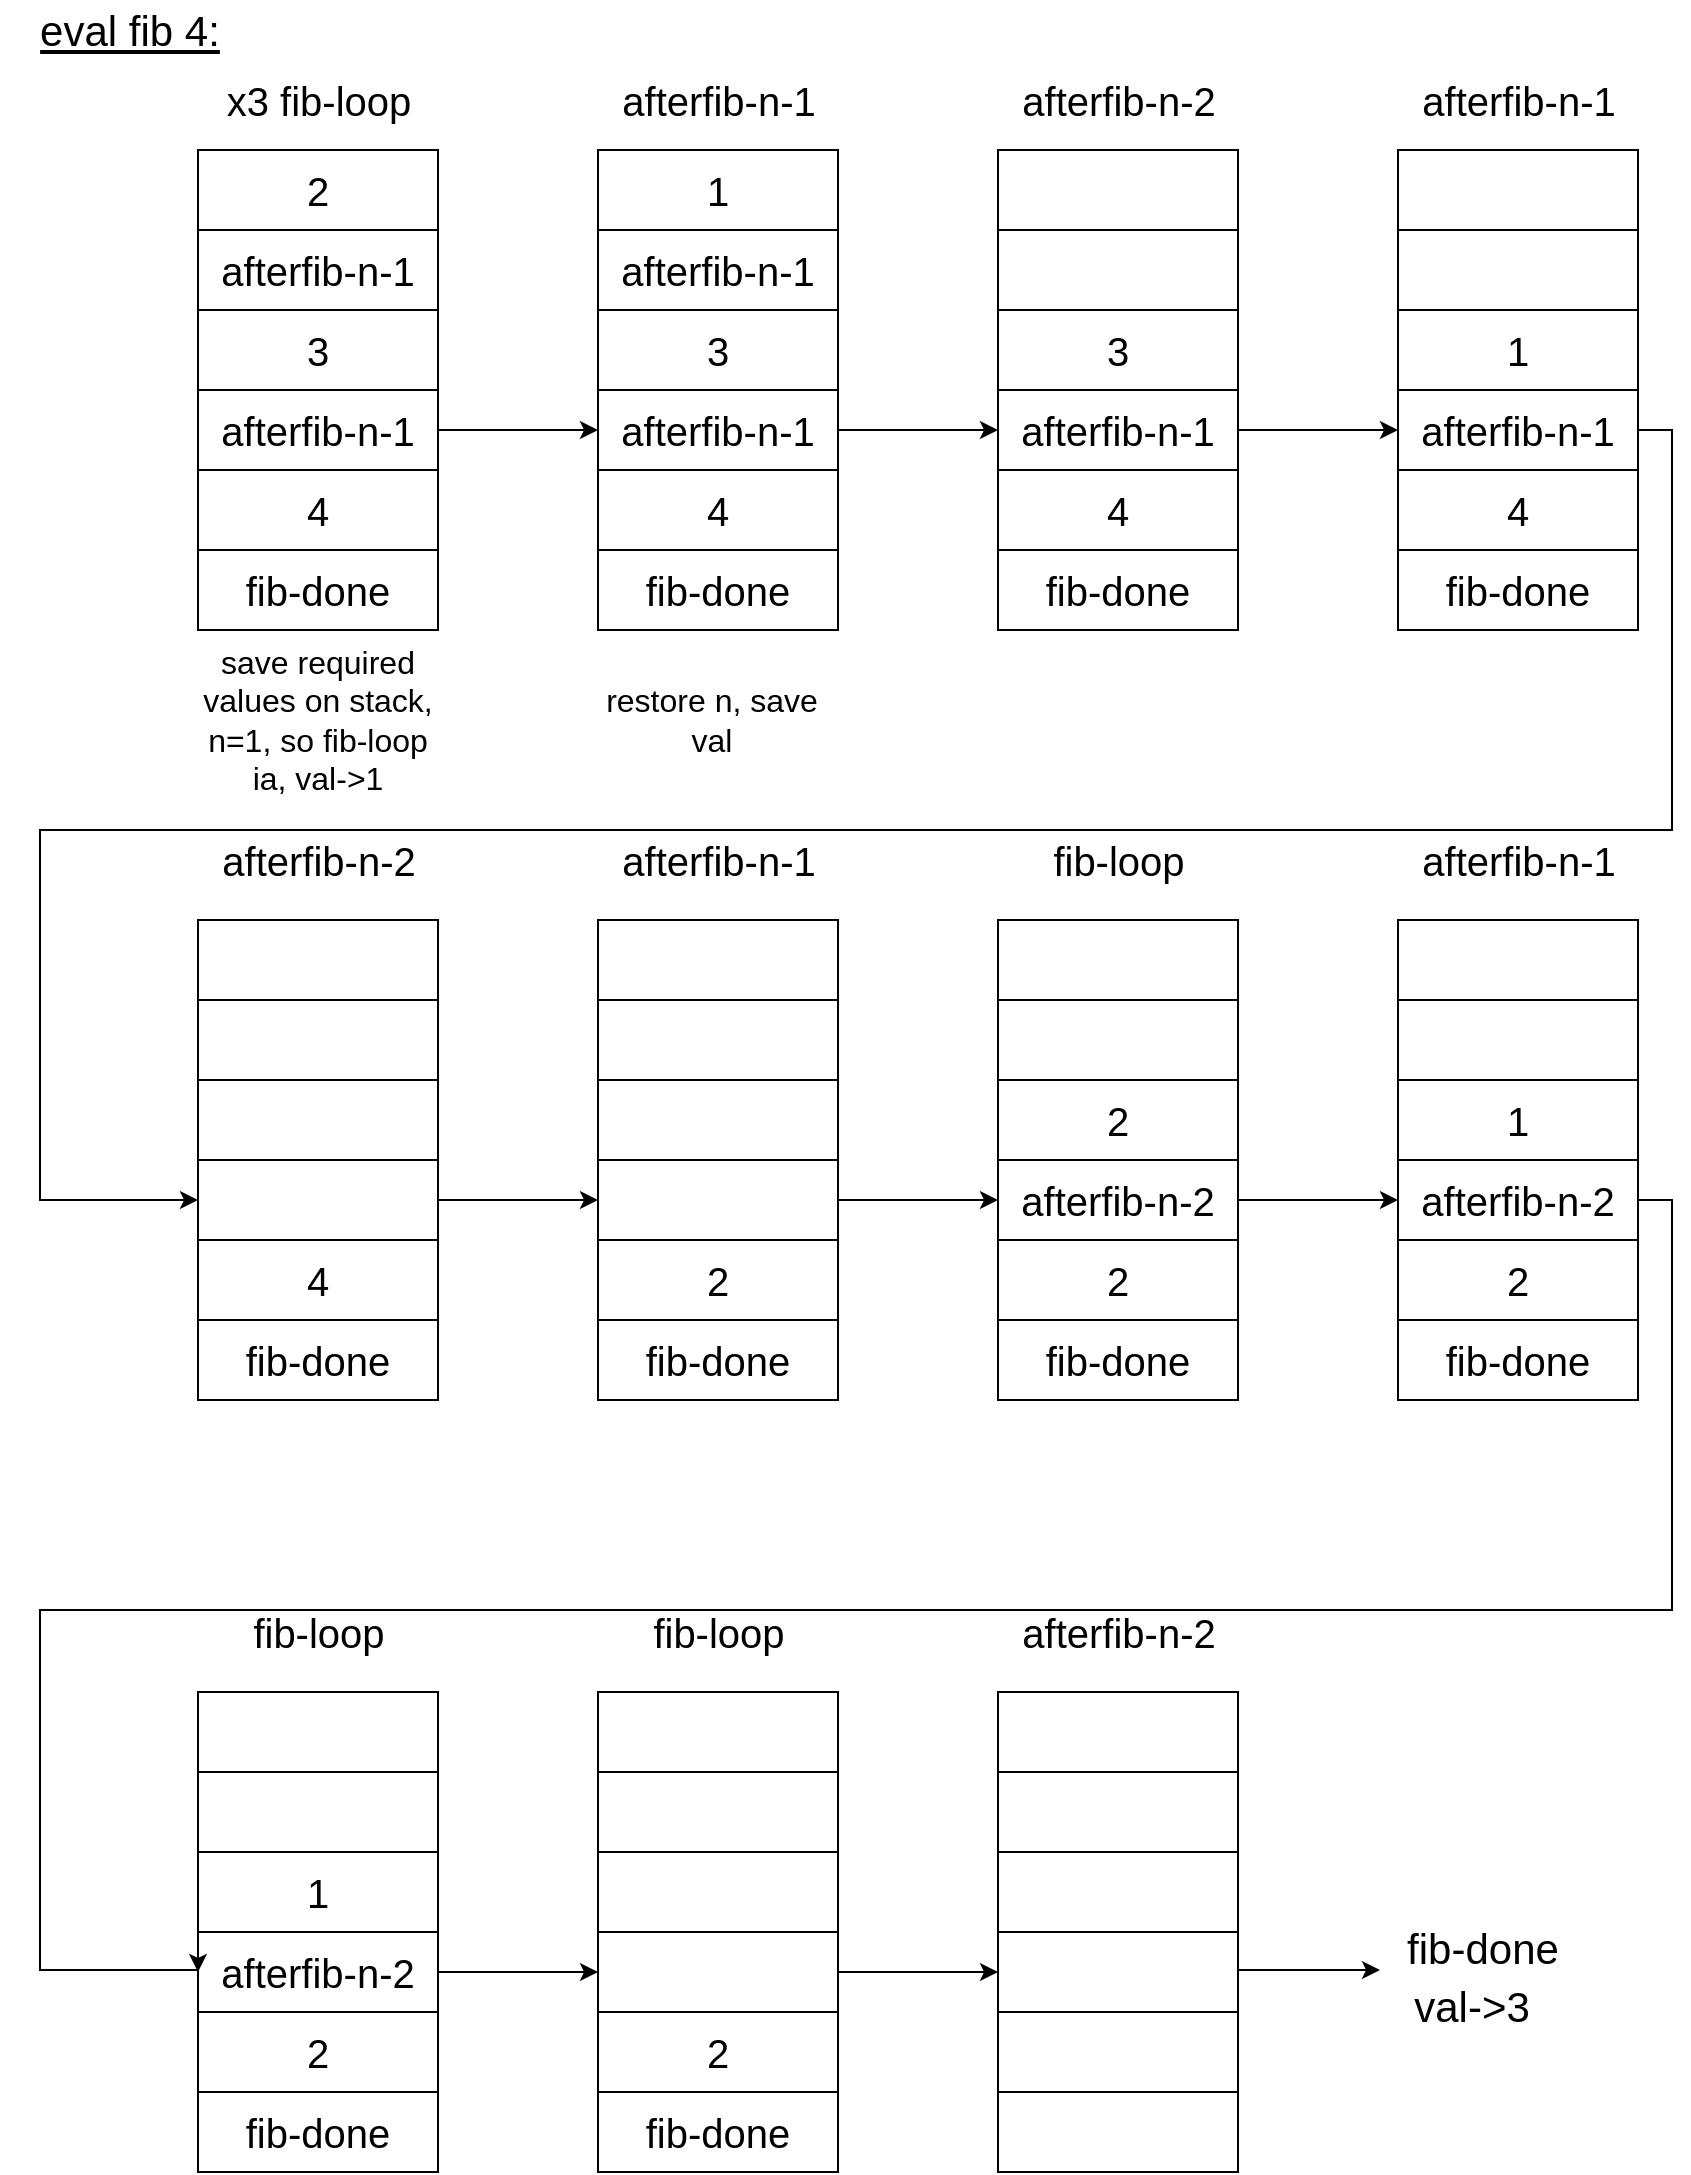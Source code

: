 <mxfile version="20.8.23" type="github">
  <diagram name="Page-1" id="RauxOMOAXHl27VLK-T5y">
    <mxGraphModel dx="1050" dy="541" grid="1" gridSize="10" guides="1" tooltips="1" connect="1" arrows="1" fold="1" page="1" pageScale="1" pageWidth="850" pageHeight="1100" math="0" shadow="0">
      <root>
        <mxCell id="0" />
        <mxCell id="1" parent="0" />
        <mxCell id="8gVDvsxwZ4CMCQWvO_CR-107" value="" style="shape=table;startSize=0;container=1;collapsible=0;childLayout=tableLayout;fontSize=20;" vertex="1" parent="1">
          <mxGeometry x="99" y="80" width="120" height="240" as="geometry" />
        </mxCell>
        <mxCell id="8gVDvsxwZ4CMCQWvO_CR-108" value="" style="shape=tableRow;horizontal=0;startSize=0;swimlaneHead=0;swimlaneBody=0;strokeColor=inherit;top=0;left=0;bottom=0;right=0;collapsible=0;dropTarget=0;fillColor=none;points=[[0,0.5],[1,0.5]];portConstraint=eastwest;fontSize=20;" vertex="1" parent="8gVDvsxwZ4CMCQWvO_CR-107">
          <mxGeometry width="120" height="40" as="geometry" />
        </mxCell>
        <mxCell id="8gVDvsxwZ4CMCQWvO_CR-109" value="2" style="shape=partialRectangle;html=1;whiteSpace=wrap;connectable=0;strokeColor=inherit;overflow=hidden;fillColor=none;top=0;left=0;bottom=0;right=0;pointerEvents=1;fontSize=20;" vertex="1" parent="8gVDvsxwZ4CMCQWvO_CR-108">
          <mxGeometry width="120" height="40" as="geometry">
            <mxRectangle width="120" height="40" as="alternateBounds" />
          </mxGeometry>
        </mxCell>
        <mxCell id="8gVDvsxwZ4CMCQWvO_CR-110" value="" style="shape=tableRow;horizontal=0;startSize=0;swimlaneHead=0;swimlaneBody=0;strokeColor=inherit;top=0;left=0;bottom=0;right=0;collapsible=0;dropTarget=0;fillColor=none;points=[[0,0.5],[1,0.5]];portConstraint=eastwest;fontSize=20;" vertex="1" parent="8gVDvsxwZ4CMCQWvO_CR-107">
          <mxGeometry y="40" width="120" height="40" as="geometry" />
        </mxCell>
        <mxCell id="8gVDvsxwZ4CMCQWvO_CR-111" value="afterfib-n-1" style="shape=partialRectangle;html=1;whiteSpace=wrap;connectable=0;strokeColor=inherit;overflow=hidden;fillColor=none;top=0;left=0;bottom=0;right=0;pointerEvents=1;fontSize=20;" vertex="1" parent="8gVDvsxwZ4CMCQWvO_CR-110">
          <mxGeometry width="120" height="40" as="geometry">
            <mxRectangle width="120" height="40" as="alternateBounds" />
          </mxGeometry>
        </mxCell>
        <mxCell id="8gVDvsxwZ4CMCQWvO_CR-112" value="" style="shape=tableRow;horizontal=0;startSize=0;swimlaneHead=0;swimlaneBody=0;strokeColor=inherit;top=0;left=0;bottom=0;right=0;collapsible=0;dropTarget=0;fillColor=none;points=[[0,0.5],[1,0.5]];portConstraint=eastwest;fontSize=20;" vertex="1" parent="8gVDvsxwZ4CMCQWvO_CR-107">
          <mxGeometry y="80" width="120" height="40" as="geometry" />
        </mxCell>
        <mxCell id="8gVDvsxwZ4CMCQWvO_CR-113" value="3" style="shape=partialRectangle;html=1;whiteSpace=wrap;connectable=0;strokeColor=inherit;overflow=hidden;fillColor=none;top=0;left=0;bottom=0;right=0;pointerEvents=1;fontSize=20;" vertex="1" parent="8gVDvsxwZ4CMCQWvO_CR-112">
          <mxGeometry width="120" height="40" as="geometry">
            <mxRectangle width="120" height="40" as="alternateBounds" />
          </mxGeometry>
        </mxCell>
        <mxCell id="8gVDvsxwZ4CMCQWvO_CR-114" value="" style="shape=tableRow;horizontal=0;startSize=0;swimlaneHead=0;swimlaneBody=0;strokeColor=inherit;top=0;left=0;bottom=0;right=0;collapsible=0;dropTarget=0;fillColor=none;points=[[0,0.5],[1,0.5]];portConstraint=eastwest;fontSize=20;" vertex="1" parent="8gVDvsxwZ4CMCQWvO_CR-107">
          <mxGeometry y="120" width="120" height="40" as="geometry" />
        </mxCell>
        <mxCell id="8gVDvsxwZ4CMCQWvO_CR-115" value="afterfib-n-1" style="shape=partialRectangle;html=1;whiteSpace=wrap;connectable=0;strokeColor=inherit;overflow=hidden;fillColor=none;top=0;left=0;bottom=0;right=0;pointerEvents=1;fontSize=20;" vertex="1" parent="8gVDvsxwZ4CMCQWvO_CR-114">
          <mxGeometry width="120" height="40" as="geometry">
            <mxRectangle width="120" height="40" as="alternateBounds" />
          </mxGeometry>
        </mxCell>
        <mxCell id="8gVDvsxwZ4CMCQWvO_CR-116" value="" style="shape=tableRow;horizontal=0;startSize=0;swimlaneHead=0;swimlaneBody=0;strokeColor=inherit;top=0;left=0;bottom=0;right=0;collapsible=0;dropTarget=0;fillColor=none;points=[[0,0.5],[1,0.5]];portConstraint=eastwest;fontSize=20;" vertex="1" parent="8gVDvsxwZ4CMCQWvO_CR-107">
          <mxGeometry y="160" width="120" height="40" as="geometry" />
        </mxCell>
        <mxCell id="8gVDvsxwZ4CMCQWvO_CR-117" value="4" style="shape=partialRectangle;html=1;whiteSpace=wrap;connectable=0;strokeColor=inherit;overflow=hidden;fillColor=none;top=0;left=0;bottom=0;right=0;pointerEvents=1;fontSize=20;" vertex="1" parent="8gVDvsxwZ4CMCQWvO_CR-116">
          <mxGeometry width="120" height="40" as="geometry">
            <mxRectangle width="120" height="40" as="alternateBounds" />
          </mxGeometry>
        </mxCell>
        <mxCell id="8gVDvsxwZ4CMCQWvO_CR-118" value="" style="shape=tableRow;horizontal=0;startSize=0;swimlaneHead=0;swimlaneBody=0;strokeColor=inherit;top=0;left=0;bottom=0;right=0;collapsible=0;dropTarget=0;fillColor=none;points=[[0,0.5],[1,0.5]];portConstraint=eastwest;fontSize=20;" vertex="1" parent="8gVDvsxwZ4CMCQWvO_CR-107">
          <mxGeometry y="200" width="120" height="40" as="geometry" />
        </mxCell>
        <mxCell id="8gVDvsxwZ4CMCQWvO_CR-119" value="fib-done" style="shape=partialRectangle;html=1;whiteSpace=wrap;connectable=0;strokeColor=inherit;overflow=hidden;fillColor=none;top=0;left=0;bottom=0;right=0;pointerEvents=1;fontSize=20;" vertex="1" parent="8gVDvsxwZ4CMCQWvO_CR-118">
          <mxGeometry width="120" height="40" as="geometry">
            <mxRectangle width="120" height="40" as="alternateBounds" />
          </mxGeometry>
        </mxCell>
        <mxCell id="8gVDvsxwZ4CMCQWvO_CR-174" value="" style="shape=table;startSize=0;container=1;collapsible=0;childLayout=tableLayout;fontSize=20;" vertex="1" parent="1">
          <mxGeometry x="499" y="80" width="120" height="240" as="geometry" />
        </mxCell>
        <mxCell id="8gVDvsxwZ4CMCQWvO_CR-175" value="" style="shape=tableRow;horizontal=0;startSize=0;swimlaneHead=0;swimlaneBody=0;strokeColor=inherit;top=0;left=0;bottom=0;right=0;collapsible=0;dropTarget=0;fillColor=none;points=[[0,0.5],[1,0.5]];portConstraint=eastwest;fontSize=20;" vertex="1" parent="8gVDvsxwZ4CMCQWvO_CR-174">
          <mxGeometry width="120" height="40" as="geometry" />
        </mxCell>
        <mxCell id="8gVDvsxwZ4CMCQWvO_CR-176" value="" style="shape=partialRectangle;html=1;whiteSpace=wrap;connectable=0;strokeColor=inherit;overflow=hidden;fillColor=none;top=0;left=0;bottom=0;right=0;pointerEvents=1;fontSize=20;" vertex="1" parent="8gVDvsxwZ4CMCQWvO_CR-175">
          <mxGeometry width="120" height="40" as="geometry">
            <mxRectangle width="120" height="40" as="alternateBounds" />
          </mxGeometry>
        </mxCell>
        <mxCell id="8gVDvsxwZ4CMCQWvO_CR-177" value="" style="shape=tableRow;horizontal=0;startSize=0;swimlaneHead=0;swimlaneBody=0;strokeColor=inherit;top=0;left=0;bottom=0;right=0;collapsible=0;dropTarget=0;fillColor=none;points=[[0,0.5],[1,0.5]];portConstraint=eastwest;fontSize=20;" vertex="1" parent="8gVDvsxwZ4CMCQWvO_CR-174">
          <mxGeometry y="40" width="120" height="40" as="geometry" />
        </mxCell>
        <mxCell id="8gVDvsxwZ4CMCQWvO_CR-178" value="" style="shape=partialRectangle;html=1;whiteSpace=wrap;connectable=0;strokeColor=inherit;overflow=hidden;fillColor=none;top=0;left=0;bottom=0;right=0;pointerEvents=1;fontSize=20;" vertex="1" parent="8gVDvsxwZ4CMCQWvO_CR-177">
          <mxGeometry width="120" height="40" as="geometry">
            <mxRectangle width="120" height="40" as="alternateBounds" />
          </mxGeometry>
        </mxCell>
        <mxCell id="8gVDvsxwZ4CMCQWvO_CR-179" value="" style="shape=tableRow;horizontal=0;startSize=0;swimlaneHead=0;swimlaneBody=0;strokeColor=inherit;top=0;left=0;bottom=0;right=0;collapsible=0;dropTarget=0;fillColor=none;points=[[0,0.5],[1,0.5]];portConstraint=eastwest;fontSize=20;" vertex="1" parent="8gVDvsxwZ4CMCQWvO_CR-174">
          <mxGeometry y="80" width="120" height="40" as="geometry" />
        </mxCell>
        <mxCell id="8gVDvsxwZ4CMCQWvO_CR-180" value="3" style="shape=partialRectangle;html=1;whiteSpace=wrap;connectable=0;strokeColor=inherit;overflow=hidden;fillColor=none;top=0;left=0;bottom=0;right=0;pointerEvents=1;fontSize=20;" vertex="1" parent="8gVDvsxwZ4CMCQWvO_CR-179">
          <mxGeometry width="120" height="40" as="geometry">
            <mxRectangle width="120" height="40" as="alternateBounds" />
          </mxGeometry>
        </mxCell>
        <mxCell id="8gVDvsxwZ4CMCQWvO_CR-181" value="" style="shape=tableRow;horizontal=0;startSize=0;swimlaneHead=0;swimlaneBody=0;strokeColor=inherit;top=0;left=0;bottom=0;right=0;collapsible=0;dropTarget=0;fillColor=none;points=[[0,0.5],[1,0.5]];portConstraint=eastwest;fontSize=20;" vertex="1" parent="8gVDvsxwZ4CMCQWvO_CR-174">
          <mxGeometry y="120" width="120" height="40" as="geometry" />
        </mxCell>
        <mxCell id="8gVDvsxwZ4CMCQWvO_CR-182" value="afterfib-n-1" style="shape=partialRectangle;html=1;whiteSpace=wrap;connectable=0;strokeColor=inherit;overflow=hidden;fillColor=none;top=0;left=0;bottom=0;right=0;pointerEvents=1;fontSize=20;" vertex="1" parent="8gVDvsxwZ4CMCQWvO_CR-181">
          <mxGeometry width="120" height="40" as="geometry">
            <mxRectangle width="120" height="40" as="alternateBounds" />
          </mxGeometry>
        </mxCell>
        <mxCell id="8gVDvsxwZ4CMCQWvO_CR-183" value="" style="shape=tableRow;horizontal=0;startSize=0;swimlaneHead=0;swimlaneBody=0;strokeColor=inherit;top=0;left=0;bottom=0;right=0;collapsible=0;dropTarget=0;fillColor=none;points=[[0,0.5],[1,0.5]];portConstraint=eastwest;fontSize=20;" vertex="1" parent="8gVDvsxwZ4CMCQWvO_CR-174">
          <mxGeometry y="160" width="120" height="40" as="geometry" />
        </mxCell>
        <mxCell id="8gVDvsxwZ4CMCQWvO_CR-184" value="4" style="shape=partialRectangle;html=1;whiteSpace=wrap;connectable=0;strokeColor=inherit;overflow=hidden;fillColor=none;top=0;left=0;bottom=0;right=0;pointerEvents=1;fontSize=20;" vertex="1" parent="8gVDvsxwZ4CMCQWvO_CR-183">
          <mxGeometry width="120" height="40" as="geometry">
            <mxRectangle width="120" height="40" as="alternateBounds" />
          </mxGeometry>
        </mxCell>
        <mxCell id="8gVDvsxwZ4CMCQWvO_CR-185" value="" style="shape=tableRow;horizontal=0;startSize=0;swimlaneHead=0;swimlaneBody=0;strokeColor=inherit;top=0;left=0;bottom=0;right=0;collapsible=0;dropTarget=0;fillColor=none;points=[[0,0.5],[1,0.5]];portConstraint=eastwest;fontSize=20;" vertex="1" parent="8gVDvsxwZ4CMCQWvO_CR-174">
          <mxGeometry y="200" width="120" height="40" as="geometry" />
        </mxCell>
        <mxCell id="8gVDvsxwZ4CMCQWvO_CR-186" value="fib-done" style="shape=partialRectangle;html=1;whiteSpace=wrap;connectable=0;strokeColor=inherit;overflow=hidden;fillColor=none;top=0;left=0;bottom=0;right=0;pointerEvents=1;fontSize=20;" vertex="1" parent="8gVDvsxwZ4CMCQWvO_CR-185">
          <mxGeometry width="120" height="40" as="geometry">
            <mxRectangle width="120" height="40" as="alternateBounds" />
          </mxGeometry>
        </mxCell>
        <mxCell id="8gVDvsxwZ4CMCQWvO_CR-239" value="" style="shape=table;startSize=0;container=1;collapsible=0;childLayout=tableLayout;fontSize=20;" vertex="1" parent="1">
          <mxGeometry x="699" y="80" width="120" height="240" as="geometry" />
        </mxCell>
        <mxCell id="8gVDvsxwZ4CMCQWvO_CR-240" value="" style="shape=tableRow;horizontal=0;startSize=0;swimlaneHead=0;swimlaneBody=0;strokeColor=inherit;top=0;left=0;bottom=0;right=0;collapsible=0;dropTarget=0;fillColor=none;points=[[0,0.5],[1,0.5]];portConstraint=eastwest;fontSize=20;" vertex="1" parent="8gVDvsxwZ4CMCQWvO_CR-239">
          <mxGeometry width="120" height="40" as="geometry" />
        </mxCell>
        <mxCell id="8gVDvsxwZ4CMCQWvO_CR-241" value="" style="shape=partialRectangle;html=1;whiteSpace=wrap;connectable=0;strokeColor=inherit;overflow=hidden;fillColor=none;top=0;left=0;bottom=0;right=0;pointerEvents=1;fontSize=20;" vertex="1" parent="8gVDvsxwZ4CMCQWvO_CR-240">
          <mxGeometry width="120" height="40" as="geometry">
            <mxRectangle width="120" height="40" as="alternateBounds" />
          </mxGeometry>
        </mxCell>
        <mxCell id="8gVDvsxwZ4CMCQWvO_CR-242" value="" style="shape=tableRow;horizontal=0;startSize=0;swimlaneHead=0;swimlaneBody=0;strokeColor=inherit;top=0;left=0;bottom=0;right=0;collapsible=0;dropTarget=0;fillColor=none;points=[[0,0.5],[1,0.5]];portConstraint=eastwest;fontSize=20;" vertex="1" parent="8gVDvsxwZ4CMCQWvO_CR-239">
          <mxGeometry y="40" width="120" height="40" as="geometry" />
        </mxCell>
        <mxCell id="8gVDvsxwZ4CMCQWvO_CR-243" value="" style="shape=partialRectangle;html=1;whiteSpace=wrap;connectable=0;strokeColor=inherit;overflow=hidden;fillColor=none;top=0;left=0;bottom=0;right=0;pointerEvents=1;fontSize=20;" vertex="1" parent="8gVDvsxwZ4CMCQWvO_CR-242">
          <mxGeometry width="120" height="40" as="geometry">
            <mxRectangle width="120" height="40" as="alternateBounds" />
          </mxGeometry>
        </mxCell>
        <mxCell id="8gVDvsxwZ4CMCQWvO_CR-244" value="" style="shape=tableRow;horizontal=0;startSize=0;swimlaneHead=0;swimlaneBody=0;strokeColor=inherit;top=0;left=0;bottom=0;right=0;collapsible=0;dropTarget=0;fillColor=none;points=[[0,0.5],[1,0.5]];portConstraint=eastwest;fontSize=20;" vertex="1" parent="8gVDvsxwZ4CMCQWvO_CR-239">
          <mxGeometry y="80" width="120" height="40" as="geometry" />
        </mxCell>
        <mxCell id="8gVDvsxwZ4CMCQWvO_CR-245" value="1" style="shape=partialRectangle;html=1;whiteSpace=wrap;connectable=0;strokeColor=inherit;overflow=hidden;fillColor=none;top=0;left=0;bottom=0;right=0;pointerEvents=1;fontSize=20;" vertex="1" parent="8gVDvsxwZ4CMCQWvO_CR-244">
          <mxGeometry width="120" height="40" as="geometry">
            <mxRectangle width="120" height="40" as="alternateBounds" />
          </mxGeometry>
        </mxCell>
        <mxCell id="8gVDvsxwZ4CMCQWvO_CR-246" value="" style="shape=tableRow;horizontal=0;startSize=0;swimlaneHead=0;swimlaneBody=0;strokeColor=inherit;top=0;left=0;bottom=0;right=0;collapsible=0;dropTarget=0;fillColor=none;points=[[0,0.5],[1,0.5]];portConstraint=eastwest;fontSize=20;" vertex="1" parent="8gVDvsxwZ4CMCQWvO_CR-239">
          <mxGeometry y="120" width="120" height="40" as="geometry" />
        </mxCell>
        <mxCell id="8gVDvsxwZ4CMCQWvO_CR-247" value="afterfib-n-1" style="shape=partialRectangle;html=1;whiteSpace=wrap;connectable=0;strokeColor=inherit;overflow=hidden;fillColor=none;top=0;left=0;bottom=0;right=0;pointerEvents=1;fontSize=20;" vertex="1" parent="8gVDvsxwZ4CMCQWvO_CR-246">
          <mxGeometry width="120" height="40" as="geometry">
            <mxRectangle width="120" height="40" as="alternateBounds" />
          </mxGeometry>
        </mxCell>
        <mxCell id="8gVDvsxwZ4CMCQWvO_CR-248" value="" style="shape=tableRow;horizontal=0;startSize=0;swimlaneHead=0;swimlaneBody=0;strokeColor=inherit;top=0;left=0;bottom=0;right=0;collapsible=0;dropTarget=0;fillColor=none;points=[[0,0.5],[1,0.5]];portConstraint=eastwest;fontSize=20;" vertex="1" parent="8gVDvsxwZ4CMCQWvO_CR-239">
          <mxGeometry y="160" width="120" height="40" as="geometry" />
        </mxCell>
        <mxCell id="8gVDvsxwZ4CMCQWvO_CR-249" value="4" style="shape=partialRectangle;html=1;whiteSpace=wrap;connectable=0;strokeColor=inherit;overflow=hidden;fillColor=none;top=0;left=0;bottom=0;right=0;pointerEvents=1;fontSize=20;" vertex="1" parent="8gVDvsxwZ4CMCQWvO_CR-248">
          <mxGeometry width="120" height="40" as="geometry">
            <mxRectangle width="120" height="40" as="alternateBounds" />
          </mxGeometry>
        </mxCell>
        <mxCell id="8gVDvsxwZ4CMCQWvO_CR-250" value="" style="shape=tableRow;horizontal=0;startSize=0;swimlaneHead=0;swimlaneBody=0;strokeColor=inherit;top=0;left=0;bottom=0;right=0;collapsible=0;dropTarget=0;fillColor=none;points=[[0,0.5],[1,0.5]];portConstraint=eastwest;fontSize=20;" vertex="1" parent="8gVDvsxwZ4CMCQWvO_CR-239">
          <mxGeometry y="200" width="120" height="40" as="geometry" />
        </mxCell>
        <mxCell id="8gVDvsxwZ4CMCQWvO_CR-251" value="fib-done" style="shape=partialRectangle;html=1;whiteSpace=wrap;connectable=0;strokeColor=inherit;overflow=hidden;fillColor=none;top=0;left=0;bottom=0;right=0;pointerEvents=1;fontSize=20;" vertex="1" parent="8gVDvsxwZ4CMCQWvO_CR-250">
          <mxGeometry width="120" height="40" as="geometry">
            <mxRectangle width="120" height="40" as="alternateBounds" />
          </mxGeometry>
        </mxCell>
        <mxCell id="8gVDvsxwZ4CMCQWvO_CR-304" value="" style="shape=table;startSize=0;container=1;collapsible=0;childLayout=tableLayout;fontSize=20;" vertex="1" parent="1">
          <mxGeometry x="99" y="465" width="120" height="240" as="geometry" />
        </mxCell>
        <mxCell id="8gVDvsxwZ4CMCQWvO_CR-305" value="" style="shape=tableRow;horizontal=0;startSize=0;swimlaneHead=0;swimlaneBody=0;strokeColor=inherit;top=0;left=0;bottom=0;right=0;collapsible=0;dropTarget=0;fillColor=none;points=[[0,0.5],[1,0.5]];portConstraint=eastwest;fontSize=20;" vertex="1" parent="8gVDvsxwZ4CMCQWvO_CR-304">
          <mxGeometry width="120" height="40" as="geometry" />
        </mxCell>
        <mxCell id="8gVDvsxwZ4CMCQWvO_CR-306" value="" style="shape=partialRectangle;html=1;whiteSpace=wrap;connectable=0;strokeColor=inherit;overflow=hidden;fillColor=none;top=0;left=0;bottom=0;right=0;pointerEvents=1;fontSize=20;" vertex="1" parent="8gVDvsxwZ4CMCQWvO_CR-305">
          <mxGeometry width="120" height="40" as="geometry">
            <mxRectangle width="120" height="40" as="alternateBounds" />
          </mxGeometry>
        </mxCell>
        <mxCell id="8gVDvsxwZ4CMCQWvO_CR-307" value="" style="shape=tableRow;horizontal=0;startSize=0;swimlaneHead=0;swimlaneBody=0;strokeColor=inherit;top=0;left=0;bottom=0;right=0;collapsible=0;dropTarget=0;fillColor=none;points=[[0,0.5],[1,0.5]];portConstraint=eastwest;fontSize=20;" vertex="1" parent="8gVDvsxwZ4CMCQWvO_CR-304">
          <mxGeometry y="40" width="120" height="40" as="geometry" />
        </mxCell>
        <mxCell id="8gVDvsxwZ4CMCQWvO_CR-308" value="" style="shape=partialRectangle;html=1;whiteSpace=wrap;connectable=0;strokeColor=inherit;overflow=hidden;fillColor=none;top=0;left=0;bottom=0;right=0;pointerEvents=1;fontSize=20;" vertex="1" parent="8gVDvsxwZ4CMCQWvO_CR-307">
          <mxGeometry width="120" height="40" as="geometry">
            <mxRectangle width="120" height="40" as="alternateBounds" />
          </mxGeometry>
        </mxCell>
        <mxCell id="8gVDvsxwZ4CMCQWvO_CR-309" value="" style="shape=tableRow;horizontal=0;startSize=0;swimlaneHead=0;swimlaneBody=0;strokeColor=inherit;top=0;left=0;bottom=0;right=0;collapsible=0;dropTarget=0;fillColor=none;points=[[0,0.5],[1,0.5]];portConstraint=eastwest;fontSize=20;" vertex="1" parent="8gVDvsxwZ4CMCQWvO_CR-304">
          <mxGeometry y="80" width="120" height="40" as="geometry" />
        </mxCell>
        <mxCell id="8gVDvsxwZ4CMCQWvO_CR-310" value="" style="shape=partialRectangle;html=1;whiteSpace=wrap;connectable=0;strokeColor=inherit;overflow=hidden;fillColor=none;top=0;left=0;bottom=0;right=0;pointerEvents=1;fontSize=20;" vertex="1" parent="8gVDvsxwZ4CMCQWvO_CR-309">
          <mxGeometry width="120" height="40" as="geometry">
            <mxRectangle width="120" height="40" as="alternateBounds" />
          </mxGeometry>
        </mxCell>
        <mxCell id="8gVDvsxwZ4CMCQWvO_CR-311" value="" style="shape=tableRow;horizontal=0;startSize=0;swimlaneHead=0;swimlaneBody=0;strokeColor=inherit;top=0;left=0;bottom=0;right=0;collapsible=0;dropTarget=0;fillColor=none;points=[[0,0.5],[1,0.5]];portConstraint=eastwest;fontSize=20;" vertex="1" parent="8gVDvsxwZ4CMCQWvO_CR-304">
          <mxGeometry y="120" width="120" height="40" as="geometry" />
        </mxCell>
        <mxCell id="8gVDvsxwZ4CMCQWvO_CR-312" value="" style="shape=partialRectangle;html=1;whiteSpace=wrap;connectable=0;strokeColor=inherit;overflow=hidden;fillColor=none;top=0;left=0;bottom=0;right=0;pointerEvents=1;fontSize=20;" vertex="1" parent="8gVDvsxwZ4CMCQWvO_CR-311">
          <mxGeometry width="120" height="40" as="geometry">
            <mxRectangle width="120" height="40" as="alternateBounds" />
          </mxGeometry>
        </mxCell>
        <mxCell id="8gVDvsxwZ4CMCQWvO_CR-313" value="" style="shape=tableRow;horizontal=0;startSize=0;swimlaneHead=0;swimlaneBody=0;strokeColor=inherit;top=0;left=0;bottom=0;right=0;collapsible=0;dropTarget=0;fillColor=none;points=[[0,0.5],[1,0.5]];portConstraint=eastwest;fontSize=20;" vertex="1" parent="8gVDvsxwZ4CMCQWvO_CR-304">
          <mxGeometry y="160" width="120" height="40" as="geometry" />
        </mxCell>
        <mxCell id="8gVDvsxwZ4CMCQWvO_CR-314" value="4" style="shape=partialRectangle;html=1;whiteSpace=wrap;connectable=0;strokeColor=inherit;overflow=hidden;fillColor=none;top=0;left=0;bottom=0;right=0;pointerEvents=1;fontSize=20;" vertex="1" parent="8gVDvsxwZ4CMCQWvO_CR-313">
          <mxGeometry width="120" height="40" as="geometry">
            <mxRectangle width="120" height="40" as="alternateBounds" />
          </mxGeometry>
        </mxCell>
        <mxCell id="8gVDvsxwZ4CMCQWvO_CR-315" value="" style="shape=tableRow;horizontal=0;startSize=0;swimlaneHead=0;swimlaneBody=0;strokeColor=inherit;top=0;left=0;bottom=0;right=0;collapsible=0;dropTarget=0;fillColor=none;points=[[0,0.5],[1,0.5]];portConstraint=eastwest;fontSize=20;" vertex="1" parent="8gVDvsxwZ4CMCQWvO_CR-304">
          <mxGeometry y="200" width="120" height="40" as="geometry" />
        </mxCell>
        <mxCell id="8gVDvsxwZ4CMCQWvO_CR-316" value="fib-done" style="shape=partialRectangle;html=1;whiteSpace=wrap;connectable=0;strokeColor=inherit;overflow=hidden;fillColor=none;top=0;left=0;bottom=0;right=0;pointerEvents=1;fontSize=20;" vertex="1" parent="8gVDvsxwZ4CMCQWvO_CR-315">
          <mxGeometry width="120" height="40" as="geometry">
            <mxRectangle width="120" height="40" as="alternateBounds" />
          </mxGeometry>
        </mxCell>
        <mxCell id="8gVDvsxwZ4CMCQWvO_CR-317" value="" style="shape=table;startSize=0;container=1;collapsible=0;childLayout=tableLayout;fontSize=20;" vertex="1" parent="1">
          <mxGeometry x="299" y="465" width="120" height="240" as="geometry" />
        </mxCell>
        <mxCell id="8gVDvsxwZ4CMCQWvO_CR-318" value="" style="shape=tableRow;horizontal=0;startSize=0;swimlaneHead=0;swimlaneBody=0;strokeColor=inherit;top=0;left=0;bottom=0;right=0;collapsible=0;dropTarget=0;fillColor=none;points=[[0,0.5],[1,0.5]];portConstraint=eastwest;fontSize=20;" vertex="1" parent="8gVDvsxwZ4CMCQWvO_CR-317">
          <mxGeometry width="120" height="40" as="geometry" />
        </mxCell>
        <mxCell id="8gVDvsxwZ4CMCQWvO_CR-319" value="" style="shape=partialRectangle;html=1;whiteSpace=wrap;connectable=0;strokeColor=inherit;overflow=hidden;fillColor=none;top=0;left=0;bottom=0;right=0;pointerEvents=1;fontSize=20;" vertex="1" parent="8gVDvsxwZ4CMCQWvO_CR-318">
          <mxGeometry width="120" height="40" as="geometry">
            <mxRectangle width="120" height="40" as="alternateBounds" />
          </mxGeometry>
        </mxCell>
        <mxCell id="8gVDvsxwZ4CMCQWvO_CR-320" value="" style="shape=tableRow;horizontal=0;startSize=0;swimlaneHead=0;swimlaneBody=0;strokeColor=inherit;top=0;left=0;bottom=0;right=0;collapsible=0;dropTarget=0;fillColor=none;points=[[0,0.5],[1,0.5]];portConstraint=eastwest;fontSize=20;" vertex="1" parent="8gVDvsxwZ4CMCQWvO_CR-317">
          <mxGeometry y="40" width="120" height="40" as="geometry" />
        </mxCell>
        <mxCell id="8gVDvsxwZ4CMCQWvO_CR-321" value="" style="shape=partialRectangle;html=1;whiteSpace=wrap;connectable=0;strokeColor=inherit;overflow=hidden;fillColor=none;top=0;left=0;bottom=0;right=0;pointerEvents=1;fontSize=20;" vertex="1" parent="8gVDvsxwZ4CMCQWvO_CR-320">
          <mxGeometry width="120" height="40" as="geometry">
            <mxRectangle width="120" height="40" as="alternateBounds" />
          </mxGeometry>
        </mxCell>
        <mxCell id="8gVDvsxwZ4CMCQWvO_CR-322" value="" style="shape=tableRow;horizontal=0;startSize=0;swimlaneHead=0;swimlaneBody=0;strokeColor=inherit;top=0;left=0;bottom=0;right=0;collapsible=0;dropTarget=0;fillColor=none;points=[[0,0.5],[1,0.5]];portConstraint=eastwest;fontSize=20;" vertex="1" parent="8gVDvsxwZ4CMCQWvO_CR-317">
          <mxGeometry y="80" width="120" height="40" as="geometry" />
        </mxCell>
        <mxCell id="8gVDvsxwZ4CMCQWvO_CR-323" value="" style="shape=partialRectangle;html=1;whiteSpace=wrap;connectable=0;strokeColor=inherit;overflow=hidden;fillColor=none;top=0;left=0;bottom=0;right=0;pointerEvents=1;fontSize=20;" vertex="1" parent="8gVDvsxwZ4CMCQWvO_CR-322">
          <mxGeometry width="120" height="40" as="geometry">
            <mxRectangle width="120" height="40" as="alternateBounds" />
          </mxGeometry>
        </mxCell>
        <mxCell id="8gVDvsxwZ4CMCQWvO_CR-324" value="" style="shape=tableRow;horizontal=0;startSize=0;swimlaneHead=0;swimlaneBody=0;strokeColor=inherit;top=0;left=0;bottom=0;right=0;collapsible=0;dropTarget=0;fillColor=none;points=[[0,0.5],[1,0.5]];portConstraint=eastwest;fontSize=20;" vertex="1" parent="8gVDvsxwZ4CMCQWvO_CR-317">
          <mxGeometry y="120" width="120" height="40" as="geometry" />
        </mxCell>
        <mxCell id="8gVDvsxwZ4CMCQWvO_CR-325" value="" style="shape=partialRectangle;html=1;whiteSpace=wrap;connectable=0;strokeColor=inherit;overflow=hidden;fillColor=none;top=0;left=0;bottom=0;right=0;pointerEvents=1;fontSize=20;" vertex="1" parent="8gVDvsxwZ4CMCQWvO_CR-324">
          <mxGeometry width="120" height="40" as="geometry">
            <mxRectangle width="120" height="40" as="alternateBounds" />
          </mxGeometry>
        </mxCell>
        <mxCell id="8gVDvsxwZ4CMCQWvO_CR-326" value="" style="shape=tableRow;horizontal=0;startSize=0;swimlaneHead=0;swimlaneBody=0;strokeColor=inherit;top=0;left=0;bottom=0;right=0;collapsible=0;dropTarget=0;fillColor=none;points=[[0,0.5],[1,0.5]];portConstraint=eastwest;fontSize=20;" vertex="1" parent="8gVDvsxwZ4CMCQWvO_CR-317">
          <mxGeometry y="160" width="120" height="40" as="geometry" />
        </mxCell>
        <mxCell id="8gVDvsxwZ4CMCQWvO_CR-327" value="2" style="shape=partialRectangle;html=1;whiteSpace=wrap;connectable=0;strokeColor=inherit;overflow=hidden;fillColor=none;top=0;left=0;bottom=0;right=0;pointerEvents=1;fontSize=20;" vertex="1" parent="8gVDvsxwZ4CMCQWvO_CR-326">
          <mxGeometry width="120" height="40" as="geometry">
            <mxRectangle width="120" height="40" as="alternateBounds" />
          </mxGeometry>
        </mxCell>
        <mxCell id="8gVDvsxwZ4CMCQWvO_CR-328" value="" style="shape=tableRow;horizontal=0;startSize=0;swimlaneHead=0;swimlaneBody=0;strokeColor=inherit;top=0;left=0;bottom=0;right=0;collapsible=0;dropTarget=0;fillColor=none;points=[[0,0.5],[1,0.5]];portConstraint=eastwest;fontSize=20;" vertex="1" parent="8gVDvsxwZ4CMCQWvO_CR-317">
          <mxGeometry y="200" width="120" height="40" as="geometry" />
        </mxCell>
        <mxCell id="8gVDvsxwZ4CMCQWvO_CR-329" value="fib-done" style="shape=partialRectangle;html=1;whiteSpace=wrap;connectable=0;strokeColor=inherit;overflow=hidden;fillColor=none;top=0;left=0;bottom=0;right=0;pointerEvents=1;fontSize=20;" vertex="1" parent="8gVDvsxwZ4CMCQWvO_CR-328">
          <mxGeometry width="120" height="40" as="geometry">
            <mxRectangle width="120" height="40" as="alternateBounds" />
          </mxGeometry>
        </mxCell>
        <mxCell id="8gVDvsxwZ4CMCQWvO_CR-330" value="" style="shape=table;startSize=0;container=1;collapsible=0;childLayout=tableLayout;fontSize=20;" vertex="1" parent="1">
          <mxGeometry x="499" y="465" width="120" height="240" as="geometry" />
        </mxCell>
        <mxCell id="8gVDvsxwZ4CMCQWvO_CR-331" value="" style="shape=tableRow;horizontal=0;startSize=0;swimlaneHead=0;swimlaneBody=0;strokeColor=inherit;top=0;left=0;bottom=0;right=0;collapsible=0;dropTarget=0;fillColor=none;points=[[0,0.5],[1,0.5]];portConstraint=eastwest;fontSize=20;" vertex="1" parent="8gVDvsxwZ4CMCQWvO_CR-330">
          <mxGeometry width="120" height="40" as="geometry" />
        </mxCell>
        <mxCell id="8gVDvsxwZ4CMCQWvO_CR-332" value="" style="shape=partialRectangle;html=1;whiteSpace=wrap;connectable=0;strokeColor=inherit;overflow=hidden;fillColor=none;top=0;left=0;bottom=0;right=0;pointerEvents=1;fontSize=20;" vertex="1" parent="8gVDvsxwZ4CMCQWvO_CR-331">
          <mxGeometry width="120" height="40" as="geometry">
            <mxRectangle width="120" height="40" as="alternateBounds" />
          </mxGeometry>
        </mxCell>
        <mxCell id="8gVDvsxwZ4CMCQWvO_CR-333" value="" style="shape=tableRow;horizontal=0;startSize=0;swimlaneHead=0;swimlaneBody=0;strokeColor=inherit;top=0;left=0;bottom=0;right=0;collapsible=0;dropTarget=0;fillColor=none;points=[[0,0.5],[1,0.5]];portConstraint=eastwest;fontSize=20;" vertex="1" parent="8gVDvsxwZ4CMCQWvO_CR-330">
          <mxGeometry y="40" width="120" height="40" as="geometry" />
        </mxCell>
        <mxCell id="8gVDvsxwZ4CMCQWvO_CR-334" value="" style="shape=partialRectangle;html=1;whiteSpace=wrap;connectable=0;strokeColor=inherit;overflow=hidden;fillColor=none;top=0;left=0;bottom=0;right=0;pointerEvents=1;fontSize=20;" vertex="1" parent="8gVDvsxwZ4CMCQWvO_CR-333">
          <mxGeometry width="120" height="40" as="geometry">
            <mxRectangle width="120" height="40" as="alternateBounds" />
          </mxGeometry>
        </mxCell>
        <mxCell id="8gVDvsxwZ4CMCQWvO_CR-335" value="" style="shape=tableRow;horizontal=0;startSize=0;swimlaneHead=0;swimlaneBody=0;strokeColor=inherit;top=0;left=0;bottom=0;right=0;collapsible=0;dropTarget=0;fillColor=none;points=[[0,0.5],[1,0.5]];portConstraint=eastwest;fontSize=20;" vertex="1" parent="8gVDvsxwZ4CMCQWvO_CR-330">
          <mxGeometry y="80" width="120" height="40" as="geometry" />
        </mxCell>
        <mxCell id="8gVDvsxwZ4CMCQWvO_CR-336" value="2" style="shape=partialRectangle;html=1;whiteSpace=wrap;connectable=0;strokeColor=inherit;overflow=hidden;fillColor=none;top=0;left=0;bottom=0;right=0;pointerEvents=1;fontSize=20;" vertex="1" parent="8gVDvsxwZ4CMCQWvO_CR-335">
          <mxGeometry width="120" height="40" as="geometry">
            <mxRectangle width="120" height="40" as="alternateBounds" />
          </mxGeometry>
        </mxCell>
        <mxCell id="8gVDvsxwZ4CMCQWvO_CR-337" value="" style="shape=tableRow;horizontal=0;startSize=0;swimlaneHead=0;swimlaneBody=0;strokeColor=inherit;top=0;left=0;bottom=0;right=0;collapsible=0;dropTarget=0;fillColor=none;points=[[0,0.5],[1,0.5]];portConstraint=eastwest;fontSize=20;" vertex="1" parent="8gVDvsxwZ4CMCQWvO_CR-330">
          <mxGeometry y="120" width="120" height="40" as="geometry" />
        </mxCell>
        <mxCell id="8gVDvsxwZ4CMCQWvO_CR-338" value="afterfib-n-2" style="shape=partialRectangle;html=1;whiteSpace=wrap;connectable=0;strokeColor=inherit;overflow=hidden;fillColor=none;top=0;left=0;bottom=0;right=0;pointerEvents=1;fontSize=20;" vertex="1" parent="8gVDvsxwZ4CMCQWvO_CR-337">
          <mxGeometry width="120" height="40" as="geometry">
            <mxRectangle width="120" height="40" as="alternateBounds" />
          </mxGeometry>
        </mxCell>
        <mxCell id="8gVDvsxwZ4CMCQWvO_CR-339" value="" style="shape=tableRow;horizontal=0;startSize=0;swimlaneHead=0;swimlaneBody=0;strokeColor=inherit;top=0;left=0;bottom=0;right=0;collapsible=0;dropTarget=0;fillColor=none;points=[[0,0.5],[1,0.5]];portConstraint=eastwest;fontSize=20;" vertex="1" parent="8gVDvsxwZ4CMCQWvO_CR-330">
          <mxGeometry y="160" width="120" height="40" as="geometry" />
        </mxCell>
        <mxCell id="8gVDvsxwZ4CMCQWvO_CR-340" value="2" style="shape=partialRectangle;html=1;whiteSpace=wrap;connectable=0;strokeColor=inherit;overflow=hidden;fillColor=none;top=0;left=0;bottom=0;right=0;pointerEvents=1;fontSize=20;" vertex="1" parent="8gVDvsxwZ4CMCQWvO_CR-339">
          <mxGeometry width="120" height="40" as="geometry">
            <mxRectangle width="120" height="40" as="alternateBounds" />
          </mxGeometry>
        </mxCell>
        <mxCell id="8gVDvsxwZ4CMCQWvO_CR-341" value="" style="shape=tableRow;horizontal=0;startSize=0;swimlaneHead=0;swimlaneBody=0;strokeColor=inherit;top=0;left=0;bottom=0;right=0;collapsible=0;dropTarget=0;fillColor=none;points=[[0,0.5],[1,0.5]];portConstraint=eastwest;fontSize=20;" vertex="1" parent="8gVDvsxwZ4CMCQWvO_CR-330">
          <mxGeometry y="200" width="120" height="40" as="geometry" />
        </mxCell>
        <mxCell id="8gVDvsxwZ4CMCQWvO_CR-342" value="fib-done" style="shape=partialRectangle;html=1;whiteSpace=wrap;connectable=0;strokeColor=inherit;overflow=hidden;fillColor=none;top=0;left=0;bottom=0;right=0;pointerEvents=1;fontSize=20;" vertex="1" parent="8gVDvsxwZ4CMCQWvO_CR-341">
          <mxGeometry width="120" height="40" as="geometry">
            <mxRectangle width="120" height="40" as="alternateBounds" />
          </mxGeometry>
        </mxCell>
        <mxCell id="8gVDvsxwZ4CMCQWvO_CR-343" value="" style="shape=table;startSize=0;container=1;collapsible=0;childLayout=tableLayout;fontSize=20;" vertex="1" parent="1">
          <mxGeometry x="699" y="465" width="120" height="240" as="geometry" />
        </mxCell>
        <mxCell id="8gVDvsxwZ4CMCQWvO_CR-344" value="" style="shape=tableRow;horizontal=0;startSize=0;swimlaneHead=0;swimlaneBody=0;strokeColor=inherit;top=0;left=0;bottom=0;right=0;collapsible=0;dropTarget=0;fillColor=none;points=[[0,0.5],[1,0.5]];portConstraint=eastwest;fontSize=20;" vertex="1" parent="8gVDvsxwZ4CMCQWvO_CR-343">
          <mxGeometry width="120" height="40" as="geometry" />
        </mxCell>
        <mxCell id="8gVDvsxwZ4CMCQWvO_CR-345" value="" style="shape=partialRectangle;html=1;whiteSpace=wrap;connectable=0;strokeColor=inherit;overflow=hidden;fillColor=none;top=0;left=0;bottom=0;right=0;pointerEvents=1;fontSize=20;" vertex="1" parent="8gVDvsxwZ4CMCQWvO_CR-344">
          <mxGeometry width="120" height="40" as="geometry">
            <mxRectangle width="120" height="40" as="alternateBounds" />
          </mxGeometry>
        </mxCell>
        <mxCell id="8gVDvsxwZ4CMCQWvO_CR-346" value="" style="shape=tableRow;horizontal=0;startSize=0;swimlaneHead=0;swimlaneBody=0;strokeColor=inherit;top=0;left=0;bottom=0;right=0;collapsible=0;dropTarget=0;fillColor=none;points=[[0,0.5],[1,0.5]];portConstraint=eastwest;fontSize=20;" vertex="1" parent="8gVDvsxwZ4CMCQWvO_CR-343">
          <mxGeometry y="40" width="120" height="40" as="geometry" />
        </mxCell>
        <mxCell id="8gVDvsxwZ4CMCQWvO_CR-347" value="" style="shape=partialRectangle;html=1;whiteSpace=wrap;connectable=0;strokeColor=inherit;overflow=hidden;fillColor=none;top=0;left=0;bottom=0;right=0;pointerEvents=1;fontSize=20;" vertex="1" parent="8gVDvsxwZ4CMCQWvO_CR-346">
          <mxGeometry width="120" height="40" as="geometry">
            <mxRectangle width="120" height="40" as="alternateBounds" />
          </mxGeometry>
        </mxCell>
        <mxCell id="8gVDvsxwZ4CMCQWvO_CR-348" value="" style="shape=tableRow;horizontal=0;startSize=0;swimlaneHead=0;swimlaneBody=0;strokeColor=inherit;top=0;left=0;bottom=0;right=0;collapsible=0;dropTarget=0;fillColor=none;points=[[0,0.5],[1,0.5]];portConstraint=eastwest;fontSize=20;" vertex="1" parent="8gVDvsxwZ4CMCQWvO_CR-343">
          <mxGeometry y="80" width="120" height="40" as="geometry" />
        </mxCell>
        <mxCell id="8gVDvsxwZ4CMCQWvO_CR-349" value="1" style="shape=partialRectangle;html=1;whiteSpace=wrap;connectable=0;strokeColor=inherit;overflow=hidden;fillColor=none;top=0;left=0;bottom=0;right=0;pointerEvents=1;fontSize=20;" vertex="1" parent="8gVDvsxwZ4CMCQWvO_CR-348">
          <mxGeometry width="120" height="40" as="geometry">
            <mxRectangle width="120" height="40" as="alternateBounds" />
          </mxGeometry>
        </mxCell>
        <mxCell id="8gVDvsxwZ4CMCQWvO_CR-350" value="" style="shape=tableRow;horizontal=0;startSize=0;swimlaneHead=0;swimlaneBody=0;strokeColor=inherit;top=0;left=0;bottom=0;right=0;collapsible=0;dropTarget=0;fillColor=none;points=[[0,0.5],[1,0.5]];portConstraint=eastwest;fontSize=20;" vertex="1" parent="8gVDvsxwZ4CMCQWvO_CR-343">
          <mxGeometry y="120" width="120" height="40" as="geometry" />
        </mxCell>
        <mxCell id="8gVDvsxwZ4CMCQWvO_CR-351" value="afterfib-n-2" style="shape=partialRectangle;html=1;whiteSpace=wrap;connectable=0;strokeColor=inherit;overflow=hidden;fillColor=none;top=0;left=0;bottom=0;right=0;pointerEvents=1;fontSize=20;" vertex="1" parent="8gVDvsxwZ4CMCQWvO_CR-350">
          <mxGeometry width="120" height="40" as="geometry">
            <mxRectangle width="120" height="40" as="alternateBounds" />
          </mxGeometry>
        </mxCell>
        <mxCell id="8gVDvsxwZ4CMCQWvO_CR-352" value="" style="shape=tableRow;horizontal=0;startSize=0;swimlaneHead=0;swimlaneBody=0;strokeColor=inherit;top=0;left=0;bottom=0;right=0;collapsible=0;dropTarget=0;fillColor=none;points=[[0,0.5],[1,0.5]];portConstraint=eastwest;fontSize=20;" vertex="1" parent="8gVDvsxwZ4CMCQWvO_CR-343">
          <mxGeometry y="160" width="120" height="40" as="geometry" />
        </mxCell>
        <mxCell id="8gVDvsxwZ4CMCQWvO_CR-353" value="2" style="shape=partialRectangle;html=1;whiteSpace=wrap;connectable=0;strokeColor=inherit;overflow=hidden;fillColor=none;top=0;left=0;bottom=0;right=0;pointerEvents=1;fontSize=20;" vertex="1" parent="8gVDvsxwZ4CMCQWvO_CR-352">
          <mxGeometry width="120" height="40" as="geometry">
            <mxRectangle width="120" height="40" as="alternateBounds" />
          </mxGeometry>
        </mxCell>
        <mxCell id="8gVDvsxwZ4CMCQWvO_CR-354" value="" style="shape=tableRow;horizontal=0;startSize=0;swimlaneHead=0;swimlaneBody=0;strokeColor=inherit;top=0;left=0;bottom=0;right=0;collapsible=0;dropTarget=0;fillColor=none;points=[[0,0.5],[1,0.5]];portConstraint=eastwest;fontSize=20;" vertex="1" parent="8gVDvsxwZ4CMCQWvO_CR-343">
          <mxGeometry y="200" width="120" height="40" as="geometry" />
        </mxCell>
        <mxCell id="8gVDvsxwZ4CMCQWvO_CR-355" value="fib-done" style="shape=partialRectangle;html=1;whiteSpace=wrap;connectable=0;strokeColor=inherit;overflow=hidden;fillColor=none;top=0;left=0;bottom=0;right=0;pointerEvents=1;fontSize=20;" vertex="1" parent="8gVDvsxwZ4CMCQWvO_CR-354">
          <mxGeometry width="120" height="40" as="geometry">
            <mxRectangle width="120" height="40" as="alternateBounds" />
          </mxGeometry>
        </mxCell>
        <mxCell id="8gVDvsxwZ4CMCQWvO_CR-356" value="&lt;font style=&quot;font-size: 20px;&quot;&gt;x3 fib-loop&lt;/font&gt;" style="text;strokeColor=none;align=center;fillColor=none;html=1;verticalAlign=middle;whiteSpace=wrap;rounded=0;fontSize=20;" vertex="1" parent="1">
          <mxGeometry x="110.5" y="40" width="97" height="30" as="geometry" />
        </mxCell>
        <mxCell id="8gVDvsxwZ4CMCQWvO_CR-357" value="&lt;font style=&quot;font-size: 21px;&quot;&gt;&lt;u style=&quot;&quot;&gt;eval fib 4:&lt;/u&gt;&lt;/font&gt;" style="text;strokeColor=none;align=center;fillColor=none;html=1;verticalAlign=middle;whiteSpace=wrap;rounded=0;fontSize=20;" vertex="1" parent="1">
          <mxGeometry y="5" width="130" height="30" as="geometry" />
        </mxCell>
        <mxCell id="8gVDvsxwZ4CMCQWvO_CR-359" value="&lt;font style=&quot;font-size: 20px;&quot;&gt;afterfib-n-1&lt;br style=&quot;font-size: 20px;&quot;&gt;&lt;/font&gt;" style="text;strokeColor=none;align=center;fillColor=none;html=1;verticalAlign=middle;whiteSpace=wrap;rounded=0;fontSize=20;" vertex="1" parent="1">
          <mxGeometry x="305.5" y="35" width="107" height="40" as="geometry" />
        </mxCell>
        <mxCell id="8gVDvsxwZ4CMCQWvO_CR-360" value="&lt;font style=&quot;font-size: 20px;&quot;&gt;afterfib-n-2&lt;br style=&quot;font-size: 20px;&quot;&gt;&lt;/font&gt;" style="text;strokeColor=none;align=center;fillColor=none;html=1;verticalAlign=middle;whiteSpace=wrap;rounded=0;fontSize=20;" vertex="1" parent="1">
          <mxGeometry x="505.5" y="35" width="107" height="40" as="geometry" />
        </mxCell>
        <mxCell id="8gVDvsxwZ4CMCQWvO_CR-361" value="&lt;font style=&quot;font-size: 20px;&quot;&gt;afterfib-n-1&lt;br style=&quot;font-size: 20px;&quot;&gt;&lt;/font&gt;" style="text;strokeColor=none;align=center;fillColor=none;html=1;verticalAlign=middle;whiteSpace=wrap;rounded=0;fontSize=20;" vertex="1" parent="1">
          <mxGeometry x="705.5" y="35" width="107" height="40" as="geometry" />
        </mxCell>
        <mxCell id="8gVDvsxwZ4CMCQWvO_CR-362" value="&lt;font style=&quot;font-size: 20px;&quot;&gt;afterfib-n-2&lt;br style=&quot;font-size: 20px;&quot;&gt;&lt;/font&gt;" style="text;strokeColor=none;align=center;fillColor=none;html=1;verticalAlign=middle;whiteSpace=wrap;rounded=0;fontSize=20;" vertex="1" parent="1">
          <mxGeometry x="106" y="415" width="107" height="40" as="geometry" />
        </mxCell>
        <mxCell id="8gVDvsxwZ4CMCQWvO_CR-363" value="" style="shape=table;startSize=0;container=1;collapsible=0;childLayout=tableLayout;fontSize=20;" vertex="1" parent="1">
          <mxGeometry x="299" y="80" width="120" height="240" as="geometry" />
        </mxCell>
        <mxCell id="8gVDvsxwZ4CMCQWvO_CR-364" value="" style="shape=tableRow;horizontal=0;startSize=0;swimlaneHead=0;swimlaneBody=0;strokeColor=inherit;top=0;left=0;bottom=0;right=0;collapsible=0;dropTarget=0;fillColor=none;points=[[0,0.5],[1,0.5]];portConstraint=eastwest;fontSize=20;" vertex="1" parent="8gVDvsxwZ4CMCQWvO_CR-363">
          <mxGeometry width="120" height="40" as="geometry" />
        </mxCell>
        <mxCell id="8gVDvsxwZ4CMCQWvO_CR-365" value="1" style="shape=partialRectangle;html=1;whiteSpace=wrap;connectable=0;strokeColor=inherit;overflow=hidden;fillColor=none;top=0;left=0;bottom=0;right=0;pointerEvents=1;fontSize=20;" vertex="1" parent="8gVDvsxwZ4CMCQWvO_CR-364">
          <mxGeometry width="120" height="40" as="geometry">
            <mxRectangle width="120" height="40" as="alternateBounds" />
          </mxGeometry>
        </mxCell>
        <mxCell id="8gVDvsxwZ4CMCQWvO_CR-366" value="" style="shape=tableRow;horizontal=0;startSize=0;swimlaneHead=0;swimlaneBody=0;strokeColor=inherit;top=0;left=0;bottom=0;right=0;collapsible=0;dropTarget=0;fillColor=none;points=[[0,0.5],[1,0.5]];portConstraint=eastwest;fontSize=20;" vertex="1" parent="8gVDvsxwZ4CMCQWvO_CR-363">
          <mxGeometry y="40" width="120" height="40" as="geometry" />
        </mxCell>
        <mxCell id="8gVDvsxwZ4CMCQWvO_CR-367" value="afterfib-n-1" style="shape=partialRectangle;html=1;whiteSpace=wrap;connectable=0;strokeColor=inherit;overflow=hidden;fillColor=none;top=0;left=0;bottom=0;right=0;pointerEvents=1;fontSize=20;" vertex="1" parent="8gVDvsxwZ4CMCQWvO_CR-366">
          <mxGeometry width="120" height="40" as="geometry">
            <mxRectangle width="120" height="40" as="alternateBounds" />
          </mxGeometry>
        </mxCell>
        <mxCell id="8gVDvsxwZ4CMCQWvO_CR-368" value="" style="shape=tableRow;horizontal=0;startSize=0;swimlaneHead=0;swimlaneBody=0;strokeColor=inherit;top=0;left=0;bottom=0;right=0;collapsible=0;dropTarget=0;fillColor=none;points=[[0,0.5],[1,0.5]];portConstraint=eastwest;fontSize=20;" vertex="1" parent="8gVDvsxwZ4CMCQWvO_CR-363">
          <mxGeometry y="80" width="120" height="40" as="geometry" />
        </mxCell>
        <mxCell id="8gVDvsxwZ4CMCQWvO_CR-369" value="3" style="shape=partialRectangle;html=1;whiteSpace=wrap;connectable=0;strokeColor=inherit;overflow=hidden;fillColor=none;top=0;left=0;bottom=0;right=0;pointerEvents=1;fontSize=20;" vertex="1" parent="8gVDvsxwZ4CMCQWvO_CR-368">
          <mxGeometry width="120" height="40" as="geometry">
            <mxRectangle width="120" height="40" as="alternateBounds" />
          </mxGeometry>
        </mxCell>
        <mxCell id="8gVDvsxwZ4CMCQWvO_CR-370" value="" style="shape=tableRow;horizontal=0;startSize=0;swimlaneHead=0;swimlaneBody=0;strokeColor=inherit;top=0;left=0;bottom=0;right=0;collapsible=0;dropTarget=0;fillColor=none;points=[[0,0.5],[1,0.5]];portConstraint=eastwest;fontSize=20;" vertex="1" parent="8gVDvsxwZ4CMCQWvO_CR-363">
          <mxGeometry y="120" width="120" height="40" as="geometry" />
        </mxCell>
        <mxCell id="8gVDvsxwZ4CMCQWvO_CR-371" value="afterfib-n-1" style="shape=partialRectangle;html=1;whiteSpace=wrap;connectable=0;strokeColor=inherit;overflow=hidden;fillColor=none;top=0;left=0;bottom=0;right=0;pointerEvents=1;fontSize=20;" vertex="1" parent="8gVDvsxwZ4CMCQWvO_CR-370">
          <mxGeometry width="120" height="40" as="geometry">
            <mxRectangle width="120" height="40" as="alternateBounds" />
          </mxGeometry>
        </mxCell>
        <mxCell id="8gVDvsxwZ4CMCQWvO_CR-372" value="" style="shape=tableRow;horizontal=0;startSize=0;swimlaneHead=0;swimlaneBody=0;strokeColor=inherit;top=0;left=0;bottom=0;right=0;collapsible=0;dropTarget=0;fillColor=none;points=[[0,0.5],[1,0.5]];portConstraint=eastwest;fontSize=20;" vertex="1" parent="8gVDvsxwZ4CMCQWvO_CR-363">
          <mxGeometry y="160" width="120" height="40" as="geometry" />
        </mxCell>
        <mxCell id="8gVDvsxwZ4CMCQWvO_CR-373" value="4" style="shape=partialRectangle;html=1;whiteSpace=wrap;connectable=0;strokeColor=inherit;overflow=hidden;fillColor=none;top=0;left=0;bottom=0;right=0;pointerEvents=1;fontSize=20;" vertex="1" parent="8gVDvsxwZ4CMCQWvO_CR-372">
          <mxGeometry width="120" height="40" as="geometry">
            <mxRectangle width="120" height="40" as="alternateBounds" />
          </mxGeometry>
        </mxCell>
        <mxCell id="8gVDvsxwZ4CMCQWvO_CR-374" value="" style="shape=tableRow;horizontal=0;startSize=0;swimlaneHead=0;swimlaneBody=0;strokeColor=inherit;top=0;left=0;bottom=0;right=0;collapsible=0;dropTarget=0;fillColor=none;points=[[0,0.5],[1,0.5]];portConstraint=eastwest;fontSize=20;" vertex="1" parent="8gVDvsxwZ4CMCQWvO_CR-363">
          <mxGeometry y="200" width="120" height="40" as="geometry" />
        </mxCell>
        <mxCell id="8gVDvsxwZ4CMCQWvO_CR-375" value="fib-done" style="shape=partialRectangle;html=1;whiteSpace=wrap;connectable=0;strokeColor=inherit;overflow=hidden;fillColor=none;top=0;left=0;bottom=0;right=0;pointerEvents=1;fontSize=20;" vertex="1" parent="8gVDvsxwZ4CMCQWvO_CR-374">
          <mxGeometry width="120" height="40" as="geometry">
            <mxRectangle width="120" height="40" as="alternateBounds" />
          </mxGeometry>
        </mxCell>
        <mxCell id="8gVDvsxwZ4CMCQWvO_CR-377" value="&lt;font style=&quot;font-size: 20px;&quot;&gt;afterfib-n-1&lt;br style=&quot;font-size: 20px;&quot;&gt;&lt;/font&gt;" style="text;strokeColor=none;align=center;fillColor=none;html=1;verticalAlign=middle;whiteSpace=wrap;rounded=0;fontSize=20;" vertex="1" parent="1">
          <mxGeometry x="305.5" y="415" width="107" height="40" as="geometry" />
        </mxCell>
        <mxCell id="8gVDvsxwZ4CMCQWvO_CR-378" value="&lt;font style=&quot;font-size: 20px;&quot;&gt;fib-loop&lt;br style=&quot;font-size: 20px;&quot;&gt;&lt;/font&gt;" style="text;strokeColor=none;align=center;fillColor=none;html=1;verticalAlign=middle;whiteSpace=wrap;rounded=0;fontSize=20;" vertex="1" parent="1">
          <mxGeometry x="505.5" y="415" width="107" height="40" as="geometry" />
        </mxCell>
        <mxCell id="8gVDvsxwZ4CMCQWvO_CR-379" value="&lt;font style=&quot;font-size: 20px;&quot;&gt;afterfib-n-1&lt;br style=&quot;font-size: 20px;&quot;&gt;&lt;/font&gt;" style="text;strokeColor=none;align=center;fillColor=none;html=1;verticalAlign=middle;whiteSpace=wrap;rounded=0;fontSize=20;" vertex="1" parent="1">
          <mxGeometry x="705.5" y="415" width="107" height="40" as="geometry" />
        </mxCell>
        <mxCell id="8gVDvsxwZ4CMCQWvO_CR-381" style="edgeStyle=orthogonalEdgeStyle;rounded=0;orthogonalLoop=1;jettySize=auto;html=1;entryX=0;entryY=0.5;entryDx=0;entryDy=0;fontSize=20;" edge="1" parent="1" source="8gVDvsxwZ4CMCQWvO_CR-114" target="8gVDvsxwZ4CMCQWvO_CR-370">
          <mxGeometry relative="1" as="geometry" />
        </mxCell>
        <mxCell id="8gVDvsxwZ4CMCQWvO_CR-382" style="edgeStyle=orthogonalEdgeStyle;rounded=0;orthogonalLoop=1;jettySize=auto;html=1;entryX=0;entryY=0.5;entryDx=0;entryDy=0;fontSize=20;" edge="1" parent="1" source="8gVDvsxwZ4CMCQWvO_CR-370" target="8gVDvsxwZ4CMCQWvO_CR-181">
          <mxGeometry relative="1" as="geometry" />
        </mxCell>
        <mxCell id="8gVDvsxwZ4CMCQWvO_CR-383" style="edgeStyle=orthogonalEdgeStyle;rounded=0;orthogonalLoop=1;jettySize=auto;html=1;entryX=0;entryY=0.5;entryDx=0;entryDy=0;fontSize=20;" edge="1" parent="1" source="8gVDvsxwZ4CMCQWvO_CR-181" target="8gVDvsxwZ4CMCQWvO_CR-246">
          <mxGeometry relative="1" as="geometry" />
        </mxCell>
        <mxCell id="8gVDvsxwZ4CMCQWvO_CR-384" style="edgeStyle=orthogonalEdgeStyle;rounded=0;orthogonalLoop=1;jettySize=auto;html=1;entryX=0;entryY=0.5;entryDx=0;entryDy=0;fontSize=20;" edge="1" parent="1" source="8gVDvsxwZ4CMCQWvO_CR-311" target="8gVDvsxwZ4CMCQWvO_CR-324">
          <mxGeometry relative="1" as="geometry" />
        </mxCell>
        <mxCell id="8gVDvsxwZ4CMCQWvO_CR-385" style="edgeStyle=orthogonalEdgeStyle;rounded=0;orthogonalLoop=1;jettySize=auto;html=1;entryX=0;entryY=0.5;entryDx=0;entryDy=0;fontSize=20;" edge="1" parent="1" source="8gVDvsxwZ4CMCQWvO_CR-324" target="8gVDvsxwZ4CMCQWvO_CR-337">
          <mxGeometry relative="1" as="geometry" />
        </mxCell>
        <mxCell id="8gVDvsxwZ4CMCQWvO_CR-386" style="edgeStyle=orthogonalEdgeStyle;rounded=0;orthogonalLoop=1;jettySize=auto;html=1;entryX=0;entryY=0.5;entryDx=0;entryDy=0;fontSize=20;" edge="1" parent="1" source="8gVDvsxwZ4CMCQWvO_CR-337" target="8gVDvsxwZ4CMCQWvO_CR-350">
          <mxGeometry relative="1" as="geometry" />
        </mxCell>
        <mxCell id="8gVDvsxwZ4CMCQWvO_CR-387" style="edgeStyle=orthogonalEdgeStyle;rounded=0;orthogonalLoop=1;jettySize=auto;html=1;entryX=0;entryY=0.5;entryDx=0;entryDy=0;fontSize=20;" edge="1" parent="1" source="8gVDvsxwZ4CMCQWvO_CR-246" target="8gVDvsxwZ4CMCQWvO_CR-311">
          <mxGeometry relative="1" as="geometry">
            <Array as="points">
              <mxPoint x="836" y="220" />
              <mxPoint x="836" y="420" />
              <mxPoint x="20" y="420" />
              <mxPoint x="20" y="605" />
            </Array>
          </mxGeometry>
        </mxCell>
        <mxCell id="8gVDvsxwZ4CMCQWvO_CR-388" value="" style="shape=table;startSize=0;container=1;collapsible=0;childLayout=tableLayout;fontSize=20;" vertex="1" parent="1">
          <mxGeometry x="99" y="851" width="120" height="240" as="geometry" />
        </mxCell>
        <mxCell id="8gVDvsxwZ4CMCQWvO_CR-389" value="" style="shape=tableRow;horizontal=0;startSize=0;swimlaneHead=0;swimlaneBody=0;strokeColor=inherit;top=0;left=0;bottom=0;right=0;collapsible=0;dropTarget=0;fillColor=none;points=[[0,0.5],[1,0.5]];portConstraint=eastwest;fontSize=20;" vertex="1" parent="8gVDvsxwZ4CMCQWvO_CR-388">
          <mxGeometry width="120" height="40" as="geometry" />
        </mxCell>
        <mxCell id="8gVDvsxwZ4CMCQWvO_CR-390" value="" style="shape=partialRectangle;html=1;whiteSpace=wrap;connectable=0;strokeColor=inherit;overflow=hidden;fillColor=none;top=0;left=0;bottom=0;right=0;pointerEvents=1;fontSize=20;" vertex="1" parent="8gVDvsxwZ4CMCQWvO_CR-389">
          <mxGeometry width="120" height="40" as="geometry">
            <mxRectangle width="120" height="40" as="alternateBounds" />
          </mxGeometry>
        </mxCell>
        <mxCell id="8gVDvsxwZ4CMCQWvO_CR-391" value="" style="shape=tableRow;horizontal=0;startSize=0;swimlaneHead=0;swimlaneBody=0;strokeColor=inherit;top=0;left=0;bottom=0;right=0;collapsible=0;dropTarget=0;fillColor=none;points=[[0,0.5],[1,0.5]];portConstraint=eastwest;fontSize=20;" vertex="1" parent="8gVDvsxwZ4CMCQWvO_CR-388">
          <mxGeometry y="40" width="120" height="40" as="geometry" />
        </mxCell>
        <mxCell id="8gVDvsxwZ4CMCQWvO_CR-392" value="" style="shape=partialRectangle;html=1;whiteSpace=wrap;connectable=0;strokeColor=inherit;overflow=hidden;fillColor=none;top=0;left=0;bottom=0;right=0;pointerEvents=1;fontSize=20;" vertex="1" parent="8gVDvsxwZ4CMCQWvO_CR-391">
          <mxGeometry width="120" height="40" as="geometry">
            <mxRectangle width="120" height="40" as="alternateBounds" />
          </mxGeometry>
        </mxCell>
        <mxCell id="8gVDvsxwZ4CMCQWvO_CR-393" value="" style="shape=tableRow;horizontal=0;startSize=0;swimlaneHead=0;swimlaneBody=0;strokeColor=inherit;top=0;left=0;bottom=0;right=0;collapsible=0;dropTarget=0;fillColor=none;points=[[0,0.5],[1,0.5]];portConstraint=eastwest;fontSize=20;" vertex="1" parent="8gVDvsxwZ4CMCQWvO_CR-388">
          <mxGeometry y="80" width="120" height="40" as="geometry" />
        </mxCell>
        <mxCell id="8gVDvsxwZ4CMCQWvO_CR-394" value="1" style="shape=partialRectangle;html=1;whiteSpace=wrap;connectable=0;strokeColor=inherit;overflow=hidden;fillColor=none;top=0;left=0;bottom=0;right=0;pointerEvents=1;fontSize=20;" vertex="1" parent="8gVDvsxwZ4CMCQWvO_CR-393">
          <mxGeometry width="120" height="40" as="geometry">
            <mxRectangle width="120" height="40" as="alternateBounds" />
          </mxGeometry>
        </mxCell>
        <mxCell id="8gVDvsxwZ4CMCQWvO_CR-395" value="" style="shape=tableRow;horizontal=0;startSize=0;swimlaneHead=0;swimlaneBody=0;strokeColor=inherit;top=0;left=0;bottom=0;right=0;collapsible=0;dropTarget=0;fillColor=none;points=[[0,0.5],[1,0.5]];portConstraint=eastwest;fontSize=20;" vertex="1" parent="8gVDvsxwZ4CMCQWvO_CR-388">
          <mxGeometry y="120" width="120" height="40" as="geometry" />
        </mxCell>
        <mxCell id="8gVDvsxwZ4CMCQWvO_CR-396" value="afterfib-n-2" style="shape=partialRectangle;html=1;whiteSpace=wrap;connectable=0;strokeColor=inherit;overflow=hidden;fillColor=none;top=0;left=0;bottom=0;right=0;pointerEvents=1;fontSize=20;" vertex="1" parent="8gVDvsxwZ4CMCQWvO_CR-395">
          <mxGeometry width="120" height="40" as="geometry">
            <mxRectangle width="120" height="40" as="alternateBounds" />
          </mxGeometry>
        </mxCell>
        <mxCell id="8gVDvsxwZ4CMCQWvO_CR-397" value="" style="shape=tableRow;horizontal=0;startSize=0;swimlaneHead=0;swimlaneBody=0;strokeColor=inherit;top=0;left=0;bottom=0;right=0;collapsible=0;dropTarget=0;fillColor=none;points=[[0,0.5],[1,0.5]];portConstraint=eastwest;fontSize=20;" vertex="1" parent="8gVDvsxwZ4CMCQWvO_CR-388">
          <mxGeometry y="160" width="120" height="40" as="geometry" />
        </mxCell>
        <mxCell id="8gVDvsxwZ4CMCQWvO_CR-398" value="2" style="shape=partialRectangle;html=1;whiteSpace=wrap;connectable=0;strokeColor=inherit;overflow=hidden;fillColor=none;top=0;left=0;bottom=0;right=0;pointerEvents=1;fontSize=20;" vertex="1" parent="8gVDvsxwZ4CMCQWvO_CR-397">
          <mxGeometry width="120" height="40" as="geometry">
            <mxRectangle width="120" height="40" as="alternateBounds" />
          </mxGeometry>
        </mxCell>
        <mxCell id="8gVDvsxwZ4CMCQWvO_CR-399" value="" style="shape=tableRow;horizontal=0;startSize=0;swimlaneHead=0;swimlaneBody=0;strokeColor=inherit;top=0;left=0;bottom=0;right=0;collapsible=0;dropTarget=0;fillColor=none;points=[[0,0.5],[1,0.5]];portConstraint=eastwest;fontSize=20;" vertex="1" parent="8gVDvsxwZ4CMCQWvO_CR-388">
          <mxGeometry y="200" width="120" height="40" as="geometry" />
        </mxCell>
        <mxCell id="8gVDvsxwZ4CMCQWvO_CR-400" value="fib-done" style="shape=partialRectangle;html=1;whiteSpace=wrap;connectable=0;strokeColor=inherit;overflow=hidden;fillColor=none;top=0;left=0;bottom=0;right=0;pointerEvents=1;fontSize=20;" vertex="1" parent="8gVDvsxwZ4CMCQWvO_CR-399">
          <mxGeometry width="120" height="40" as="geometry">
            <mxRectangle width="120" height="40" as="alternateBounds" />
          </mxGeometry>
        </mxCell>
        <mxCell id="8gVDvsxwZ4CMCQWvO_CR-401" value="" style="shape=table;startSize=0;container=1;collapsible=0;childLayout=tableLayout;fontSize=20;" vertex="1" parent="1">
          <mxGeometry x="299" y="851" width="120" height="240" as="geometry" />
        </mxCell>
        <mxCell id="8gVDvsxwZ4CMCQWvO_CR-402" value="" style="shape=tableRow;horizontal=0;startSize=0;swimlaneHead=0;swimlaneBody=0;strokeColor=inherit;top=0;left=0;bottom=0;right=0;collapsible=0;dropTarget=0;fillColor=none;points=[[0,0.5],[1,0.5]];portConstraint=eastwest;fontSize=20;" vertex="1" parent="8gVDvsxwZ4CMCQWvO_CR-401">
          <mxGeometry width="120" height="40" as="geometry" />
        </mxCell>
        <mxCell id="8gVDvsxwZ4CMCQWvO_CR-403" value="" style="shape=partialRectangle;html=1;whiteSpace=wrap;connectable=0;strokeColor=inherit;overflow=hidden;fillColor=none;top=0;left=0;bottom=0;right=0;pointerEvents=1;fontSize=20;" vertex="1" parent="8gVDvsxwZ4CMCQWvO_CR-402">
          <mxGeometry width="120" height="40" as="geometry">
            <mxRectangle width="120" height="40" as="alternateBounds" />
          </mxGeometry>
        </mxCell>
        <mxCell id="8gVDvsxwZ4CMCQWvO_CR-404" value="" style="shape=tableRow;horizontal=0;startSize=0;swimlaneHead=0;swimlaneBody=0;strokeColor=inherit;top=0;left=0;bottom=0;right=0;collapsible=0;dropTarget=0;fillColor=none;points=[[0,0.5],[1,0.5]];portConstraint=eastwest;fontSize=20;" vertex="1" parent="8gVDvsxwZ4CMCQWvO_CR-401">
          <mxGeometry y="40" width="120" height="40" as="geometry" />
        </mxCell>
        <mxCell id="8gVDvsxwZ4CMCQWvO_CR-405" value="" style="shape=partialRectangle;html=1;whiteSpace=wrap;connectable=0;strokeColor=inherit;overflow=hidden;fillColor=none;top=0;left=0;bottom=0;right=0;pointerEvents=1;fontSize=20;" vertex="1" parent="8gVDvsxwZ4CMCQWvO_CR-404">
          <mxGeometry width="120" height="40" as="geometry">
            <mxRectangle width="120" height="40" as="alternateBounds" />
          </mxGeometry>
        </mxCell>
        <mxCell id="8gVDvsxwZ4CMCQWvO_CR-406" value="" style="shape=tableRow;horizontal=0;startSize=0;swimlaneHead=0;swimlaneBody=0;strokeColor=inherit;top=0;left=0;bottom=0;right=0;collapsible=0;dropTarget=0;fillColor=none;points=[[0,0.5],[1,0.5]];portConstraint=eastwest;fontSize=20;" vertex="1" parent="8gVDvsxwZ4CMCQWvO_CR-401">
          <mxGeometry y="80" width="120" height="40" as="geometry" />
        </mxCell>
        <mxCell id="8gVDvsxwZ4CMCQWvO_CR-407" value="" style="shape=partialRectangle;html=1;whiteSpace=wrap;connectable=0;strokeColor=inherit;overflow=hidden;fillColor=none;top=0;left=0;bottom=0;right=0;pointerEvents=1;fontSize=20;" vertex="1" parent="8gVDvsxwZ4CMCQWvO_CR-406">
          <mxGeometry width="120" height="40" as="geometry">
            <mxRectangle width="120" height="40" as="alternateBounds" />
          </mxGeometry>
        </mxCell>
        <mxCell id="8gVDvsxwZ4CMCQWvO_CR-408" value="" style="shape=tableRow;horizontal=0;startSize=0;swimlaneHead=0;swimlaneBody=0;strokeColor=inherit;top=0;left=0;bottom=0;right=0;collapsible=0;dropTarget=0;fillColor=none;points=[[0,0.5],[1,0.5]];portConstraint=eastwest;fontSize=20;" vertex="1" parent="8gVDvsxwZ4CMCQWvO_CR-401">
          <mxGeometry y="120" width="120" height="40" as="geometry" />
        </mxCell>
        <mxCell id="8gVDvsxwZ4CMCQWvO_CR-409" value="" style="shape=partialRectangle;html=1;whiteSpace=wrap;connectable=0;strokeColor=inherit;overflow=hidden;fillColor=none;top=0;left=0;bottom=0;right=0;pointerEvents=1;fontSize=20;" vertex="1" parent="8gVDvsxwZ4CMCQWvO_CR-408">
          <mxGeometry width="120" height="40" as="geometry">
            <mxRectangle width="120" height="40" as="alternateBounds" />
          </mxGeometry>
        </mxCell>
        <mxCell id="8gVDvsxwZ4CMCQWvO_CR-410" value="" style="shape=tableRow;horizontal=0;startSize=0;swimlaneHead=0;swimlaneBody=0;strokeColor=inherit;top=0;left=0;bottom=0;right=0;collapsible=0;dropTarget=0;fillColor=none;points=[[0,0.5],[1,0.5]];portConstraint=eastwest;fontSize=20;" vertex="1" parent="8gVDvsxwZ4CMCQWvO_CR-401">
          <mxGeometry y="160" width="120" height="40" as="geometry" />
        </mxCell>
        <mxCell id="8gVDvsxwZ4CMCQWvO_CR-411" value="2" style="shape=partialRectangle;html=1;whiteSpace=wrap;connectable=0;strokeColor=inherit;overflow=hidden;fillColor=none;top=0;left=0;bottom=0;right=0;pointerEvents=1;fontSize=20;" vertex="1" parent="8gVDvsxwZ4CMCQWvO_CR-410">
          <mxGeometry width="120" height="40" as="geometry">
            <mxRectangle width="120" height="40" as="alternateBounds" />
          </mxGeometry>
        </mxCell>
        <mxCell id="8gVDvsxwZ4CMCQWvO_CR-412" value="" style="shape=tableRow;horizontal=0;startSize=0;swimlaneHead=0;swimlaneBody=0;strokeColor=inherit;top=0;left=0;bottom=0;right=0;collapsible=0;dropTarget=0;fillColor=none;points=[[0,0.5],[1,0.5]];portConstraint=eastwest;fontSize=20;" vertex="1" parent="8gVDvsxwZ4CMCQWvO_CR-401">
          <mxGeometry y="200" width="120" height="40" as="geometry" />
        </mxCell>
        <mxCell id="8gVDvsxwZ4CMCQWvO_CR-413" value="fib-done" style="shape=partialRectangle;html=1;whiteSpace=wrap;connectable=0;strokeColor=inherit;overflow=hidden;fillColor=none;top=0;left=0;bottom=0;right=0;pointerEvents=1;fontSize=20;" vertex="1" parent="8gVDvsxwZ4CMCQWvO_CR-412">
          <mxGeometry width="120" height="40" as="geometry">
            <mxRectangle width="120" height="40" as="alternateBounds" />
          </mxGeometry>
        </mxCell>
        <mxCell id="8gVDvsxwZ4CMCQWvO_CR-440" value="&lt;font style=&quot;font-size: 20px;&quot;&gt;fib-loop&lt;br style=&quot;font-size: 20px;&quot;&gt;&lt;/font&gt;" style="text;strokeColor=none;align=center;fillColor=none;html=1;verticalAlign=middle;whiteSpace=wrap;rounded=0;fontSize=20;" vertex="1" parent="1">
          <mxGeometry x="106" y="801" width="107" height="40" as="geometry" />
        </mxCell>
        <mxCell id="8gVDvsxwZ4CMCQWvO_CR-441" value="&lt;font style=&quot;font-size: 20px;&quot;&gt;fib-loop&lt;br style=&quot;font-size: 20px;&quot;&gt;&lt;/font&gt;" style="text;strokeColor=none;align=center;fillColor=none;html=1;verticalAlign=middle;whiteSpace=wrap;rounded=0;fontSize=20;" vertex="1" parent="1">
          <mxGeometry x="305.5" y="801" width="107" height="40" as="geometry" />
        </mxCell>
        <mxCell id="8gVDvsxwZ4CMCQWvO_CR-444" style="edgeStyle=orthogonalEdgeStyle;rounded=0;orthogonalLoop=1;jettySize=auto;html=1;entryX=0;entryY=0.5;entryDx=0;entryDy=0;fontSize=20;" edge="1" parent="1" source="8gVDvsxwZ4CMCQWvO_CR-395" target="8gVDvsxwZ4CMCQWvO_CR-408">
          <mxGeometry relative="1" as="geometry" />
        </mxCell>
        <mxCell id="8gVDvsxwZ4CMCQWvO_CR-445" style="edgeStyle=orthogonalEdgeStyle;rounded=0;orthogonalLoop=1;jettySize=auto;html=1;entryX=0;entryY=0.5;entryDx=0;entryDy=0;fontSize=20;" edge="1" parent="1" source="8gVDvsxwZ4CMCQWvO_CR-408">
          <mxGeometry relative="1" as="geometry">
            <mxPoint x="499" y="991" as="targetPoint" />
          </mxGeometry>
        </mxCell>
        <mxCell id="8gVDvsxwZ4CMCQWvO_CR-447" style="edgeStyle=orthogonalEdgeStyle;rounded=0;orthogonalLoop=1;jettySize=auto;html=1;entryX=0;entryY=0.5;entryDx=0;entryDy=0;fontSize=20;" edge="1" parent="1" source="8gVDvsxwZ4CMCQWvO_CR-350" target="8gVDvsxwZ4CMCQWvO_CR-395">
          <mxGeometry relative="1" as="geometry">
            <Array as="points">
              <mxPoint x="836" y="605" />
              <mxPoint x="836" y="810" />
              <mxPoint x="20" y="810" />
              <mxPoint x="20" y="990" />
            </Array>
          </mxGeometry>
        </mxCell>
        <mxCell id="8gVDvsxwZ4CMCQWvO_CR-481" value="" style="shape=table;startSize=0;container=1;collapsible=0;childLayout=tableLayout;fontSize=20;" vertex="1" parent="1">
          <mxGeometry x="499" y="851" width="120" height="240" as="geometry" />
        </mxCell>
        <mxCell id="8gVDvsxwZ4CMCQWvO_CR-482" value="" style="shape=tableRow;horizontal=0;startSize=0;swimlaneHead=0;swimlaneBody=0;strokeColor=inherit;top=0;left=0;bottom=0;right=0;collapsible=0;dropTarget=0;fillColor=none;points=[[0,0.5],[1,0.5]];portConstraint=eastwest;fontSize=20;" vertex="1" parent="8gVDvsxwZ4CMCQWvO_CR-481">
          <mxGeometry width="120" height="40" as="geometry" />
        </mxCell>
        <mxCell id="8gVDvsxwZ4CMCQWvO_CR-483" value="" style="shape=partialRectangle;html=1;whiteSpace=wrap;connectable=0;strokeColor=inherit;overflow=hidden;fillColor=none;top=0;left=0;bottom=0;right=0;pointerEvents=1;fontSize=20;" vertex="1" parent="8gVDvsxwZ4CMCQWvO_CR-482">
          <mxGeometry width="120" height="40" as="geometry">
            <mxRectangle width="120" height="40" as="alternateBounds" />
          </mxGeometry>
        </mxCell>
        <mxCell id="8gVDvsxwZ4CMCQWvO_CR-484" value="" style="shape=tableRow;horizontal=0;startSize=0;swimlaneHead=0;swimlaneBody=0;strokeColor=inherit;top=0;left=0;bottom=0;right=0;collapsible=0;dropTarget=0;fillColor=none;points=[[0,0.5],[1,0.5]];portConstraint=eastwest;fontSize=20;" vertex="1" parent="8gVDvsxwZ4CMCQWvO_CR-481">
          <mxGeometry y="40" width="120" height="40" as="geometry" />
        </mxCell>
        <mxCell id="8gVDvsxwZ4CMCQWvO_CR-485" value="" style="shape=partialRectangle;html=1;whiteSpace=wrap;connectable=0;strokeColor=inherit;overflow=hidden;fillColor=none;top=0;left=0;bottom=0;right=0;pointerEvents=1;fontSize=20;" vertex="1" parent="8gVDvsxwZ4CMCQWvO_CR-484">
          <mxGeometry width="120" height="40" as="geometry">
            <mxRectangle width="120" height="40" as="alternateBounds" />
          </mxGeometry>
        </mxCell>
        <mxCell id="8gVDvsxwZ4CMCQWvO_CR-486" value="" style="shape=tableRow;horizontal=0;startSize=0;swimlaneHead=0;swimlaneBody=0;strokeColor=inherit;top=0;left=0;bottom=0;right=0;collapsible=0;dropTarget=0;fillColor=none;points=[[0,0.5],[1,0.5]];portConstraint=eastwest;fontSize=20;" vertex="1" parent="8gVDvsxwZ4CMCQWvO_CR-481">
          <mxGeometry y="80" width="120" height="40" as="geometry" />
        </mxCell>
        <mxCell id="8gVDvsxwZ4CMCQWvO_CR-487" value="" style="shape=partialRectangle;html=1;whiteSpace=wrap;connectable=0;strokeColor=inherit;overflow=hidden;fillColor=none;top=0;left=0;bottom=0;right=0;pointerEvents=1;fontSize=20;" vertex="1" parent="8gVDvsxwZ4CMCQWvO_CR-486">
          <mxGeometry width="120" height="40" as="geometry">
            <mxRectangle width="120" height="40" as="alternateBounds" />
          </mxGeometry>
        </mxCell>
        <mxCell id="8gVDvsxwZ4CMCQWvO_CR-488" value="" style="shape=tableRow;horizontal=0;startSize=0;swimlaneHead=0;swimlaneBody=0;strokeColor=inherit;top=0;left=0;bottom=0;right=0;collapsible=0;dropTarget=0;fillColor=none;points=[[0,0.5],[1,0.5]];portConstraint=eastwest;fontSize=20;" vertex="1" parent="8gVDvsxwZ4CMCQWvO_CR-481">
          <mxGeometry y="120" width="120" height="40" as="geometry" />
        </mxCell>
        <mxCell id="8gVDvsxwZ4CMCQWvO_CR-489" value="" style="shape=partialRectangle;html=1;whiteSpace=wrap;connectable=0;strokeColor=inherit;overflow=hidden;fillColor=none;top=0;left=0;bottom=0;right=0;pointerEvents=1;fontSize=20;" vertex="1" parent="8gVDvsxwZ4CMCQWvO_CR-488">
          <mxGeometry width="120" height="40" as="geometry">
            <mxRectangle width="120" height="40" as="alternateBounds" />
          </mxGeometry>
        </mxCell>
        <mxCell id="8gVDvsxwZ4CMCQWvO_CR-490" value="" style="shape=tableRow;horizontal=0;startSize=0;swimlaneHead=0;swimlaneBody=0;strokeColor=inherit;top=0;left=0;bottom=0;right=0;collapsible=0;dropTarget=0;fillColor=none;points=[[0,0.5],[1,0.5]];portConstraint=eastwest;fontSize=20;" vertex="1" parent="8gVDvsxwZ4CMCQWvO_CR-481">
          <mxGeometry y="160" width="120" height="40" as="geometry" />
        </mxCell>
        <mxCell id="8gVDvsxwZ4CMCQWvO_CR-491" value="" style="shape=partialRectangle;html=1;whiteSpace=wrap;connectable=0;strokeColor=inherit;overflow=hidden;fillColor=none;top=0;left=0;bottom=0;right=0;pointerEvents=1;fontSize=20;" vertex="1" parent="8gVDvsxwZ4CMCQWvO_CR-490">
          <mxGeometry width="120" height="40" as="geometry">
            <mxRectangle width="120" height="40" as="alternateBounds" />
          </mxGeometry>
        </mxCell>
        <mxCell id="8gVDvsxwZ4CMCQWvO_CR-492" value="" style="shape=tableRow;horizontal=0;startSize=0;swimlaneHead=0;swimlaneBody=0;strokeColor=inherit;top=0;left=0;bottom=0;right=0;collapsible=0;dropTarget=0;fillColor=none;points=[[0,0.5],[1,0.5]];portConstraint=eastwest;fontSize=20;" vertex="1" parent="8gVDvsxwZ4CMCQWvO_CR-481">
          <mxGeometry y="200" width="120" height="40" as="geometry" />
        </mxCell>
        <mxCell id="8gVDvsxwZ4CMCQWvO_CR-493" value="" style="shape=partialRectangle;html=1;whiteSpace=wrap;connectable=0;strokeColor=inherit;overflow=hidden;fillColor=none;top=0;left=0;bottom=0;right=0;pointerEvents=1;fontSize=20;" vertex="1" parent="8gVDvsxwZ4CMCQWvO_CR-492">
          <mxGeometry width="120" height="40" as="geometry">
            <mxRectangle width="120" height="40" as="alternateBounds" />
          </mxGeometry>
        </mxCell>
        <mxCell id="8gVDvsxwZ4CMCQWvO_CR-495" value="&lt;font style=&quot;font-size: 20px;&quot;&gt;afterfib-n-2&lt;br style=&quot;font-size: 20px;&quot;&gt;&lt;/font&gt;" style="text;strokeColor=none;align=center;fillColor=none;html=1;verticalAlign=middle;whiteSpace=wrap;rounded=0;fontSize=20;" vertex="1" parent="1">
          <mxGeometry x="505.5" y="801" width="107" height="40" as="geometry" />
        </mxCell>
        <mxCell id="8gVDvsxwZ4CMCQWvO_CR-513" style="edgeStyle=orthogonalEdgeStyle;rounded=0;orthogonalLoop=1;jettySize=auto;html=1;exitX=0.5;exitY=1;exitDx=0;exitDy=0;fontSize=21;" edge="1" parent="1">
          <mxGeometry relative="1" as="geometry">
            <mxPoint x="456" y="200" as="sourcePoint" />
            <mxPoint x="456" y="200" as="targetPoint" />
          </mxGeometry>
        </mxCell>
        <mxCell id="8gVDvsxwZ4CMCQWvO_CR-516" value="&lt;br&gt;val-&amp;gt;3" style="text;strokeColor=none;align=center;fillColor=none;html=1;verticalAlign=middle;whiteSpace=wrap;rounded=0;fontSize=21;" vertex="1" parent="1">
          <mxGeometry x="705.5" y="980" width="60" height="30" as="geometry" />
        </mxCell>
        <mxCell id="8gVDvsxwZ4CMCQWvO_CR-517" value="" style="endArrow=classic;html=1;rounded=0;fontSize=21;" edge="1" parent="1">
          <mxGeometry width="50" height="50" relative="1" as="geometry">
            <mxPoint x="619" y="990" as="sourcePoint" />
            <mxPoint x="690" y="990" as="targetPoint" />
          </mxGeometry>
        </mxCell>
        <mxCell id="8gVDvsxwZ4CMCQWvO_CR-518" style="edgeStyle=orthogonalEdgeStyle;rounded=0;orthogonalLoop=1;jettySize=auto;html=1;exitX=0.5;exitY=1;exitDx=0;exitDy=0;fontSize=21;" edge="1" parent="1" source="8gVDvsxwZ4CMCQWvO_CR-516" target="8gVDvsxwZ4CMCQWvO_CR-516">
          <mxGeometry relative="1" as="geometry" />
        </mxCell>
        <mxCell id="8gVDvsxwZ4CMCQWvO_CR-519" value="fib-done" style="text;strokeColor=none;align=center;fillColor=none;html=1;verticalAlign=middle;whiteSpace=wrap;rounded=0;fontSize=21;" vertex="1" parent="1">
          <mxGeometry x="699" y="964" width="84.5" height="30" as="geometry" />
        </mxCell>
        <mxCell id="8gVDvsxwZ4CMCQWvO_CR-523" value="save required values on stack, n=1, so fib-loop ia, val-&amp;gt;1" style="text;strokeColor=none;align=center;fillColor=none;html=1;verticalAlign=middle;whiteSpace=wrap;rounded=0;fontSize=16;" vertex="1" parent="1">
          <mxGeometry x="96" y="350" width="126" height="30" as="geometry" />
        </mxCell>
        <mxCell id="8gVDvsxwZ4CMCQWvO_CR-525" value="restore n, save val" style="text;strokeColor=none;align=center;fillColor=none;html=1;verticalAlign=middle;whiteSpace=wrap;rounded=0;fontSize=16;" vertex="1" parent="1">
          <mxGeometry x="293" y="350" width="126" height="30" as="geometry" />
        </mxCell>
      </root>
    </mxGraphModel>
  </diagram>
</mxfile>
